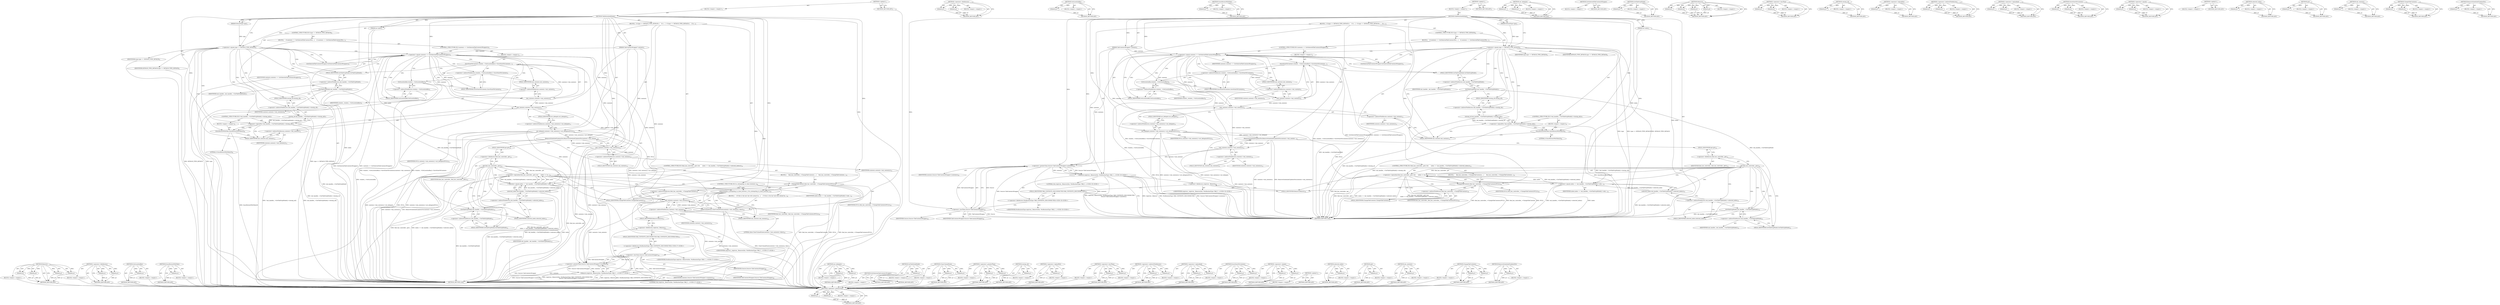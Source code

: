 digraph "RemoveScheduledUpdatesFor" {
vulnerable_195 [label=<(METHOD,&lt;operator&gt;.greaterThan)>];
vulnerable_196 [label=<(PARAM,p1)>];
vulnerable_197 [label=<(PARAM,p2)>];
vulnerable_198 [label=<(BLOCK,&lt;empty&gt;,&lt;empty&gt;)>];
vulnerable_199 [label=<(METHOD_RETURN,ANY)>];
vulnerable_174 [label=<(METHOD,&lt;operator&gt;.fieldAccess)>];
vulnerable_175 [label=<(PARAM,p1)>];
vulnerable_176 [label=<(PARAM,p2)>];
vulnerable_177 [label=<(BLOCK,&lt;empty&gt;,&lt;empty&gt;)>];
vulnerable_178 [label=<(METHOD_RETURN,ANY)>];
vulnerable_132 [label=<(METHOD,GetLocationBar)>];
vulnerable_133 [label=<(PARAM,p1)>];
vulnerable_134 [label=<(BLOCK,&lt;empty&gt;,&lt;empty&gt;)>];
vulnerable_135 [label=<(METHOD_RETURN,ANY)>];
vulnerable_152 [label=<(METHOD,SyncHistoryWithTabs)>];
vulnerable_153 [label=<(PARAM,p1)>];
vulnerable_154 [label=<(BLOCK,&lt;empty&gt;,&lt;empty&gt;)>];
vulnerable_155 [label=<(METHOD_RETURN,ANY)>];
vulnerable_6 [label=<(METHOD,&lt;global&gt;)<SUB>1</SUB>>];
vulnerable_7 [label=<(BLOCK,&lt;empty&gt;,&lt;empty&gt;)<SUB>1</SUB>>];
vulnerable_8 [label=<(METHOD,TabDetachedAtImpl)<SUB>1</SUB>>];
vulnerable_9 [label=<(PARAM,TabContentsWrapper* contents)<SUB>1</SUB>>];
vulnerable_10 [label=<(PARAM,int index)<SUB>1</SUB>>];
vulnerable_11 [label=<(PARAM,DetachType type)<SUB>2</SUB>>];
vulnerable_12 [label=<(BLOCK,{
  if (type == DETACH_TYPE_DETACH) {
    if (c...,{
  if (type == DETACH_TYPE_DETACH) {
    if (c...)<SUB>2</SUB>>];
vulnerable_13 [label=<(CONTROL_STRUCTURE,IF,if (type == DETACH_TYPE_DETACH))<SUB>3</SUB>>];
vulnerable_14 [label=<(&lt;operator&gt;.equals,type == DETACH_TYPE_DETACH)<SUB>3</SUB>>];
vulnerable_15 [label=<(IDENTIFIER,type,type == DETACH_TYPE_DETACH)<SUB>3</SUB>>];
vulnerable_16 [label=<(IDENTIFIER,DETACH_TYPE_DETACH,type == DETACH_TYPE_DETACH)<SUB>3</SUB>>];
vulnerable_17 [label=<(BLOCK,{
    if (contents == GetSelectedTabContentsWra...,{
    if (contents == GetSelectedTabContentsWra...)<SUB>3</SUB>>];
vulnerable_18 [label=<(CONTROL_STRUCTURE,IF,if (contents == GetSelectedTabContentsWrapper()))<SUB>4</SUB>>];
vulnerable_19 [label=<(&lt;operator&gt;.equals,contents == GetSelectedTabContentsWrapper())<SUB>4</SUB>>];
vulnerable_20 [label=<(IDENTIFIER,contents,contents == GetSelectedTabContentsWrapper())<SUB>4</SUB>>];
vulnerable_21 [label=<(GetSelectedTabContentsWrapper,GetSelectedTabContentsWrapper())<SUB>4</SUB>>];
vulnerable_22 [label=<(BLOCK,&lt;empty&gt;,&lt;empty&gt;)<SUB>5</SUB>>];
vulnerable_23 [label=<(SaveStateToContents,window_-&gt;GetLocationBar()-&gt;SaveStateToContents(...)<SUB>5</SUB>>];
vulnerable_24 [label=<(&lt;operator&gt;.indirectFieldAccess,window_-&gt;GetLocationBar()-&gt;SaveStateToContents)<SUB>5</SUB>>];
vulnerable_25 [label=<(GetLocationBar,window_-&gt;GetLocationBar())<SUB>5</SUB>>];
vulnerable_26 [label=<(&lt;operator&gt;.indirectFieldAccess,window_-&gt;GetLocationBar)<SUB>5</SUB>>];
vulnerable_27 [label=<(IDENTIFIER,window_,window_-&gt;GetLocationBar())<SUB>5</SUB>>];
vulnerable_28 [label=<(FIELD_IDENTIFIER,GetLocationBar,GetLocationBar)<SUB>5</SUB>>];
vulnerable_29 [label=<(FIELD_IDENTIFIER,SaveStateToContents,SaveStateToContents)<SUB>5</SUB>>];
vulnerable_30 [label=<(tab_contents,contents-&gt;tab_contents())<SUB>5</SUB>>];
vulnerable_31 [label=<(&lt;operator&gt;.indirectFieldAccess,contents-&gt;tab_contents)<SUB>5</SUB>>];
vulnerable_32 [label=<(IDENTIFIER,contents,contents-&gt;tab_contents())<SUB>5</SUB>>];
vulnerable_33 [label=<(FIELD_IDENTIFIER,tab_contents,tab_contents)<SUB>5</SUB>>];
vulnerable_34 [label=<(CONTROL_STRUCTURE,IF,if (!tab_handler_-&gt;GetTabStripModel()-&gt;closing_all()))<SUB>7</SUB>>];
vulnerable_35 [label=<(&lt;operator&gt;.logicalNot,!tab_handler_-&gt;GetTabStripModel()-&gt;closing_all())<SUB>7</SUB>>];
vulnerable_36 [label=<(closing_all,tab_handler_-&gt;GetTabStripModel()-&gt;closing_all())<SUB>7</SUB>>];
vulnerable_37 [label=<(&lt;operator&gt;.indirectFieldAccess,tab_handler_-&gt;GetTabStripModel()-&gt;closing_all)<SUB>7</SUB>>];
vulnerable_38 [label=<(GetTabStripModel,tab_handler_-&gt;GetTabStripModel())<SUB>7</SUB>>];
vulnerable_39 [label=<(&lt;operator&gt;.indirectFieldAccess,tab_handler_-&gt;GetTabStripModel)<SUB>7</SUB>>];
vulnerable_40 [label=<(IDENTIFIER,tab_handler_,tab_handler_-&gt;GetTabStripModel())<SUB>7</SUB>>];
vulnerable_41 [label=<(FIELD_IDENTIFIER,GetTabStripModel,GetTabStripModel)<SUB>7</SUB>>];
vulnerable_42 [label=<(FIELD_IDENTIFIER,closing_all,closing_all)<SUB>7</SUB>>];
vulnerable_43 [label=<(BLOCK,&lt;empty&gt;,&lt;empty&gt;)<SUB>8</SUB>>];
vulnerable_44 [label=<(SyncHistoryWithTabs,SyncHistoryWithTabs(0))<SUB>8</SUB>>];
vulnerable_45 [label=<(LITERAL,0,SyncHistoryWithTabs(0))<SUB>8</SUB>>];
vulnerable_46 [label=<(set_delegate,contents-&gt;tab_contents()-&gt;set_delegate(NULL))<SUB>11</SUB>>];
vulnerable_47 [label=<(&lt;operator&gt;.indirectFieldAccess,contents-&gt;tab_contents()-&gt;set_delegate)<SUB>11</SUB>>];
vulnerable_48 [label=<(tab_contents,contents-&gt;tab_contents())<SUB>11</SUB>>];
vulnerable_49 [label=<(&lt;operator&gt;.indirectFieldAccess,contents-&gt;tab_contents)<SUB>11</SUB>>];
vulnerable_50 [label=<(IDENTIFIER,contents,contents-&gt;tab_contents())<SUB>11</SUB>>];
vulnerable_51 [label=<(FIELD_IDENTIFIER,tab_contents,tab_contents)<SUB>11</SUB>>];
vulnerable_52 [label=<(FIELD_IDENTIFIER,set_delegate,set_delegate)<SUB>11</SUB>>];
vulnerable_53 [label=<(IDENTIFIER,NULL,contents-&gt;tab_contents()-&gt;set_delegate(NULL))<SUB>11</SUB>>];
vulnerable_54 [label=<(RemoveScheduledUpdatesFor,RemoveScheduledUpdatesFor(contents-&gt;tab_content...)<SUB>12</SUB>>];
vulnerable_55 [label=<(tab_contents,contents-&gt;tab_contents())<SUB>12</SUB>>];
vulnerable_56 [label=<(&lt;operator&gt;.indirectFieldAccess,contents-&gt;tab_contents)<SUB>12</SUB>>];
vulnerable_57 [label=<(IDENTIFIER,contents,contents-&gt;tab_contents())<SUB>12</SUB>>];
vulnerable_58 [label=<(FIELD_IDENTIFIER,tab_contents,tab_contents)<SUB>12</SUB>>];
vulnerable_59 [label=<(CONTROL_STRUCTURE,IF,if (find_bar_controller_.get() &amp;&amp;
      index == tab_handler_-&gt;GetTabStripModel()-&gt;selected_index()))<SUB>14</SUB>>];
vulnerable_60 [label=<(&lt;operator&gt;.logicalAnd,find_bar_controller_.get() &amp;&amp;
      index == ta...)<SUB>14</SUB>>];
vulnerable_61 [label=<(get,find_bar_controller_.get())<SUB>14</SUB>>];
vulnerable_62 [label=<(&lt;operator&gt;.fieldAccess,find_bar_controller_.get)<SUB>14</SUB>>];
vulnerable_63 [label=<(IDENTIFIER,find_bar_controller_,find_bar_controller_.get())<SUB>14</SUB>>];
vulnerable_64 [label=<(FIELD_IDENTIFIER,get,get)<SUB>14</SUB>>];
vulnerable_65 [label=<(&lt;operator&gt;.equals,index == tab_handler_-&gt;GetTabStripModel()-&gt;sele...)<SUB>15</SUB>>];
vulnerable_66 [label=<(IDENTIFIER,index,index == tab_handler_-&gt;GetTabStripModel()-&gt;sele...)<SUB>15</SUB>>];
vulnerable_67 [label=<(selected_index,tab_handler_-&gt;GetTabStripModel()-&gt;selected_index())<SUB>15</SUB>>];
vulnerable_68 [label=<(&lt;operator&gt;.indirectFieldAccess,tab_handler_-&gt;GetTabStripModel()-&gt;selected_index)<SUB>15</SUB>>];
vulnerable_69 [label=<(GetTabStripModel,tab_handler_-&gt;GetTabStripModel())<SUB>15</SUB>>];
vulnerable_70 [label=<(&lt;operator&gt;.indirectFieldAccess,tab_handler_-&gt;GetTabStripModel)<SUB>15</SUB>>];
vulnerable_71 [label=<(IDENTIFIER,tab_handler_,tab_handler_-&gt;GetTabStripModel())<SUB>15</SUB>>];
vulnerable_72 [label=<(FIELD_IDENTIFIER,GetTabStripModel,GetTabStripModel)<SUB>15</SUB>>];
vulnerable_73 [label=<(FIELD_IDENTIFIER,selected_index,selected_index)<SUB>15</SUB>>];
vulnerable_74 [label=<(BLOCK,{
     find_bar_controller_-&gt;ChangeTabContents(...,{
     find_bar_controller_-&gt;ChangeTabContents(...)<SUB>15</SUB>>];
vulnerable_75 [label=<(ChangeTabContents,find_bar_controller_-&gt;ChangeTabContents(NULL))<SUB>16</SUB>>];
vulnerable_76 [label=<(&lt;operator&gt;.indirectFieldAccess,find_bar_controller_-&gt;ChangeTabContents)<SUB>16</SUB>>];
vulnerable_77 [label=<(IDENTIFIER,find_bar_controller_,find_bar_controller_-&gt;ChangeTabContents(NULL))<SUB>16</SUB>>];
vulnerable_78 [label=<(FIELD_IDENTIFIER,ChangeTabContents,ChangeTabContents)<SUB>16</SUB>>];
vulnerable_79 [label=<(IDENTIFIER,NULL,find_bar_controller_-&gt;ChangeTabContents(NULL))<SUB>16</SUB>>];
vulnerable_80 [label="<(Remove,registrar_.Remove(this, NotificationType::TAB_C...)<SUB>19</SUB>>"];
vulnerable_81 [label=<(&lt;operator&gt;.fieldAccess,registrar_.Remove)<SUB>19</SUB>>];
vulnerable_82 [label="<(IDENTIFIER,registrar_,registrar_.Remove(this, NotificationType::TAB_C...)<SUB>19</SUB>>"];
vulnerable_83 [label=<(FIELD_IDENTIFIER,Remove,Remove)<SUB>19</SUB>>];
vulnerable_84 [label="<(LITERAL,this,registrar_.Remove(this, NotificationType::TAB_C...)<SUB>19</SUB>>"];
vulnerable_85 [label="<(&lt;operator&gt;.fieldAccess,NotificationType::TAB_CONTENTS_DISCONNECTED)<SUB>19</SUB>>"];
vulnerable_86 [label="<(IDENTIFIER,NotificationType,registrar_.Remove(this, NotificationType::TAB_C...)<SUB>19</SUB>>"];
vulnerable_87 [label=<(FIELD_IDENTIFIER,TAB_CONTENTS_DISCONNECTED,TAB_CONTENTS_DISCONNECTED)<SUB>19</SUB>>];
vulnerable_88 [label=<(&lt;operator&gt;.greaterThan,Source&lt;TabContentsWrapper&gt;(contents))<SUB>20</SUB>>];
vulnerable_89 [label=<(&lt;operator&gt;.lessThan,Source&lt;TabContentsWrapper)<SUB>20</SUB>>];
vulnerable_90 [label=<(IDENTIFIER,Source,Source&lt;TabContentsWrapper)<SUB>20</SUB>>];
vulnerable_91 [label=<(IDENTIFIER,TabContentsWrapper,Source&lt;TabContentsWrapper)<SUB>20</SUB>>];
vulnerable_92 [label=<(IDENTIFIER,contents,Source&lt;TabContentsWrapper&gt;(contents))<SUB>20</SUB>>];
vulnerable_93 [label=<(METHOD_RETURN,void)<SUB>1</SUB>>];
vulnerable_95 [label=<(METHOD_RETURN,ANY)<SUB>1</SUB>>];
vulnerable_156 [label=<(METHOD,set_delegate)>];
vulnerable_157 [label=<(PARAM,p1)>];
vulnerable_158 [label=<(PARAM,p2)>];
vulnerable_159 [label=<(BLOCK,&lt;empty&gt;,&lt;empty&gt;)>];
vulnerable_160 [label=<(METHOD_RETURN,ANY)>];
vulnerable_119 [label=<(METHOD,GetSelectedTabContentsWrapper)>];
vulnerable_120 [label=<(BLOCK,&lt;empty&gt;,&lt;empty&gt;)>];
vulnerable_121 [label=<(METHOD_RETURN,ANY)>];
vulnerable_148 [label=<(METHOD,GetTabStripModel)>];
vulnerable_149 [label=<(PARAM,p1)>];
vulnerable_150 [label=<(BLOCK,&lt;empty&gt;,&lt;empty&gt;)>];
vulnerable_151 [label=<(METHOD_RETURN,ANY)>];
vulnerable_188 [label=<(METHOD,Remove)>];
vulnerable_189 [label=<(PARAM,p1)>];
vulnerable_190 [label=<(PARAM,p2)>];
vulnerable_191 [label=<(PARAM,p3)>];
vulnerable_192 [label=<(PARAM,p4)>];
vulnerable_193 [label=<(BLOCK,&lt;empty&gt;,&lt;empty&gt;)>];
vulnerable_194 [label=<(METHOD_RETURN,ANY)>];
vulnerable_200 [label=<(METHOD,&lt;operator&gt;.lessThan)>];
vulnerable_201 [label=<(PARAM,p1)>];
vulnerable_202 [label=<(PARAM,p2)>];
vulnerable_203 [label=<(BLOCK,&lt;empty&gt;,&lt;empty&gt;)>];
vulnerable_204 [label=<(METHOD_RETURN,ANY)>];
vulnerable_144 [label=<(METHOD,closing_all)>];
vulnerable_145 [label=<(PARAM,p1)>];
vulnerable_146 [label=<(BLOCK,&lt;empty&gt;,&lt;empty&gt;)>];
vulnerable_147 [label=<(METHOD_RETURN,ANY)>];
vulnerable_140 [label=<(METHOD,&lt;operator&gt;.logicalNot)>];
vulnerable_141 [label=<(PARAM,p1)>];
vulnerable_142 [label=<(BLOCK,&lt;empty&gt;,&lt;empty&gt;)>];
vulnerable_143 [label=<(METHOD_RETURN,ANY)>];
vulnerable_127 [label=<(METHOD,&lt;operator&gt;.indirectFieldAccess)>];
vulnerable_128 [label=<(PARAM,p1)>];
vulnerable_129 [label=<(PARAM,p2)>];
vulnerable_130 [label=<(BLOCK,&lt;empty&gt;,&lt;empty&gt;)>];
vulnerable_131 [label=<(METHOD_RETURN,ANY)>];
vulnerable_165 [label=<(METHOD,&lt;operator&gt;.logicalAnd)>];
vulnerable_166 [label=<(PARAM,p1)>];
vulnerable_167 [label=<(PARAM,p2)>];
vulnerable_168 [label=<(BLOCK,&lt;empty&gt;,&lt;empty&gt;)>];
vulnerable_169 [label=<(METHOD_RETURN,ANY)>];
vulnerable_122 [label=<(METHOD,SaveStateToContents)>];
vulnerable_123 [label=<(PARAM,p1)>];
vulnerable_124 [label=<(PARAM,p2)>];
vulnerable_125 [label=<(BLOCK,&lt;empty&gt;,&lt;empty&gt;)>];
vulnerable_126 [label=<(METHOD_RETURN,ANY)>];
vulnerable_114 [label=<(METHOD,&lt;operator&gt;.equals)>];
vulnerable_115 [label=<(PARAM,p1)>];
vulnerable_116 [label=<(PARAM,p2)>];
vulnerable_117 [label=<(BLOCK,&lt;empty&gt;,&lt;empty&gt;)>];
vulnerable_118 [label=<(METHOD_RETURN,ANY)>];
vulnerable_108 [label=<(METHOD,&lt;global&gt;)<SUB>1</SUB>>];
vulnerable_109 [label=<(BLOCK,&lt;empty&gt;,&lt;empty&gt;)>];
vulnerable_110 [label=<(METHOD_RETURN,ANY)>];
vulnerable_179 [label=<(METHOD,selected_index)>];
vulnerable_180 [label=<(PARAM,p1)>];
vulnerable_181 [label=<(BLOCK,&lt;empty&gt;,&lt;empty&gt;)>];
vulnerable_182 [label=<(METHOD_RETURN,ANY)>];
vulnerable_170 [label=<(METHOD,get)>];
vulnerable_171 [label=<(PARAM,p1)>];
vulnerable_172 [label=<(BLOCK,&lt;empty&gt;,&lt;empty&gt;)>];
vulnerable_173 [label=<(METHOD_RETURN,ANY)>];
vulnerable_136 [label=<(METHOD,tab_contents)>];
vulnerable_137 [label=<(PARAM,p1)>];
vulnerable_138 [label=<(BLOCK,&lt;empty&gt;,&lt;empty&gt;)>];
vulnerable_139 [label=<(METHOD_RETURN,ANY)>];
vulnerable_183 [label=<(METHOD,ChangeTabContents)>];
vulnerable_184 [label=<(PARAM,p1)>];
vulnerable_185 [label=<(PARAM,p2)>];
vulnerable_186 [label=<(BLOCK,&lt;empty&gt;,&lt;empty&gt;)>];
vulnerable_187 [label=<(METHOD_RETURN,ANY)>];
vulnerable_161 [label=<(METHOD,RemoveScheduledUpdatesFor)>];
vulnerable_162 [label=<(PARAM,p1)>];
vulnerable_163 [label=<(BLOCK,&lt;empty&gt;,&lt;empty&gt;)>];
vulnerable_164 [label=<(METHOD_RETURN,ANY)>];
fixed_204 [label=<(METHOD,Remove)>];
fixed_205 [label=<(PARAM,p1)>];
fixed_206 [label=<(PARAM,p2)>];
fixed_207 [label=<(PARAM,p3)>];
fixed_208 [label=<(PARAM,p4)>];
fixed_209 [label=<(BLOCK,&lt;empty&gt;,&lt;empty&gt;)>];
fixed_210 [label=<(METHOD_RETURN,ANY)>];
fixed_185 [label=<(METHOD,&lt;operator&gt;.fieldAccess)>];
fixed_186 [label=<(PARAM,p1)>];
fixed_187 [label=<(PARAM,p2)>];
fixed_188 [label=<(BLOCK,&lt;empty&gt;,&lt;empty&gt;)>];
fixed_189 [label=<(METHOD_RETURN,ANY)>];
fixed_143 [label=<(METHOD,GetLocationBar)>];
fixed_144 [label=<(PARAM,p1)>];
fixed_145 [label=<(BLOCK,&lt;empty&gt;,&lt;empty&gt;)>];
fixed_146 [label=<(METHOD_RETURN,ANY)>];
fixed_163 [label=<(METHOD,SyncHistoryWithTabs)>];
fixed_164 [label=<(PARAM,p1)>];
fixed_165 [label=<(BLOCK,&lt;empty&gt;,&lt;empty&gt;)>];
fixed_166 [label=<(METHOD_RETURN,ANY)>];
fixed_6 [label=<(METHOD,&lt;global&gt;)<SUB>1</SUB>>];
fixed_7 [label=<(BLOCK,&lt;empty&gt;,&lt;empty&gt;)<SUB>1</SUB>>];
fixed_8 [label=<(METHOD,TabDetachedAtImpl)<SUB>1</SUB>>];
fixed_9 [label=<(PARAM,TabContentsWrapper* contents)<SUB>1</SUB>>];
fixed_10 [label=<(PARAM,int index)<SUB>1</SUB>>];
fixed_11 [label=<(PARAM,DetachType type)<SUB>2</SUB>>];
fixed_12 [label=<(BLOCK,{
  if (type == DETACH_TYPE_DETACH) {
    if (c...,{
  if (type == DETACH_TYPE_DETACH) {
    if (c...)<SUB>2</SUB>>];
fixed_13 [label=<(CONTROL_STRUCTURE,IF,if (type == DETACH_TYPE_DETACH))<SUB>3</SUB>>];
fixed_14 [label=<(&lt;operator&gt;.equals,type == DETACH_TYPE_DETACH)<SUB>3</SUB>>];
fixed_15 [label=<(IDENTIFIER,type,type == DETACH_TYPE_DETACH)<SUB>3</SUB>>];
fixed_16 [label=<(IDENTIFIER,DETACH_TYPE_DETACH,type == DETACH_TYPE_DETACH)<SUB>3</SUB>>];
fixed_17 [label=<(BLOCK,{
    if (contents == GetSelectedTabContentsWra...,{
    if (contents == GetSelectedTabContentsWra...)<SUB>3</SUB>>];
fixed_18 [label=<(CONTROL_STRUCTURE,IF,if (contents == GetSelectedTabContentsWrapper()))<SUB>4</SUB>>];
fixed_19 [label=<(&lt;operator&gt;.equals,contents == GetSelectedTabContentsWrapper())<SUB>4</SUB>>];
fixed_20 [label=<(IDENTIFIER,contents,contents == GetSelectedTabContentsWrapper())<SUB>4</SUB>>];
fixed_21 [label=<(GetSelectedTabContentsWrapper,GetSelectedTabContentsWrapper())<SUB>4</SUB>>];
fixed_22 [label=<(BLOCK,&lt;empty&gt;,&lt;empty&gt;)<SUB>5</SUB>>];
fixed_23 [label=<(SaveStateToContents,window_-&gt;GetLocationBar()-&gt;SaveStateToContents(...)<SUB>5</SUB>>];
fixed_24 [label=<(&lt;operator&gt;.indirectFieldAccess,window_-&gt;GetLocationBar()-&gt;SaveStateToContents)<SUB>5</SUB>>];
fixed_25 [label=<(GetLocationBar,window_-&gt;GetLocationBar())<SUB>5</SUB>>];
fixed_26 [label=<(&lt;operator&gt;.indirectFieldAccess,window_-&gt;GetLocationBar)<SUB>5</SUB>>];
fixed_27 [label=<(IDENTIFIER,window_,window_-&gt;GetLocationBar())<SUB>5</SUB>>];
fixed_28 [label=<(FIELD_IDENTIFIER,GetLocationBar,GetLocationBar)<SUB>5</SUB>>];
fixed_29 [label=<(FIELD_IDENTIFIER,SaveStateToContents,SaveStateToContents)<SUB>5</SUB>>];
fixed_30 [label=<(tab_contents,contents-&gt;tab_contents())<SUB>5</SUB>>];
fixed_31 [label=<(&lt;operator&gt;.indirectFieldAccess,contents-&gt;tab_contents)<SUB>5</SUB>>];
fixed_32 [label=<(IDENTIFIER,contents,contents-&gt;tab_contents())<SUB>5</SUB>>];
fixed_33 [label=<(FIELD_IDENTIFIER,tab_contents,tab_contents)<SUB>5</SUB>>];
fixed_34 [label=<(CONTROL_STRUCTURE,IF,if (!tab_handler_-&gt;GetTabStripModel()-&gt;closing_all()))<SUB>7</SUB>>];
fixed_35 [label=<(&lt;operator&gt;.logicalNot,!tab_handler_-&gt;GetTabStripModel()-&gt;closing_all())<SUB>7</SUB>>];
fixed_36 [label=<(closing_all,tab_handler_-&gt;GetTabStripModel()-&gt;closing_all())<SUB>7</SUB>>];
fixed_37 [label=<(&lt;operator&gt;.indirectFieldAccess,tab_handler_-&gt;GetTabStripModel()-&gt;closing_all)<SUB>7</SUB>>];
fixed_38 [label=<(GetTabStripModel,tab_handler_-&gt;GetTabStripModel())<SUB>7</SUB>>];
fixed_39 [label=<(&lt;operator&gt;.indirectFieldAccess,tab_handler_-&gt;GetTabStripModel)<SUB>7</SUB>>];
fixed_40 [label=<(IDENTIFIER,tab_handler_,tab_handler_-&gt;GetTabStripModel())<SUB>7</SUB>>];
fixed_41 [label=<(FIELD_IDENTIFIER,GetTabStripModel,GetTabStripModel)<SUB>7</SUB>>];
fixed_42 [label=<(FIELD_IDENTIFIER,closing_all,closing_all)<SUB>7</SUB>>];
fixed_43 [label=<(BLOCK,&lt;empty&gt;,&lt;empty&gt;)<SUB>8</SUB>>];
fixed_44 [label=<(SyncHistoryWithTabs,SyncHistoryWithTabs(0))<SUB>8</SUB>>];
fixed_45 [label=<(LITERAL,0,SyncHistoryWithTabs(0))<SUB>8</SUB>>];
fixed_46 [label=<(set_delegate,contents-&gt;tab_contents()-&gt;set_delegate(NULL))<SUB>11</SUB>>];
fixed_47 [label=<(&lt;operator&gt;.indirectFieldAccess,contents-&gt;tab_contents()-&gt;set_delegate)<SUB>11</SUB>>];
fixed_48 [label=<(tab_contents,contents-&gt;tab_contents())<SUB>11</SUB>>];
fixed_49 [label=<(&lt;operator&gt;.indirectFieldAccess,contents-&gt;tab_contents)<SUB>11</SUB>>];
fixed_50 [label=<(IDENTIFIER,contents,contents-&gt;tab_contents())<SUB>11</SUB>>];
fixed_51 [label=<(FIELD_IDENTIFIER,tab_contents,tab_contents)<SUB>11</SUB>>];
fixed_52 [label=<(FIELD_IDENTIFIER,set_delegate,set_delegate)<SUB>11</SUB>>];
fixed_53 [label=<(IDENTIFIER,NULL,contents-&gt;tab_contents()-&gt;set_delegate(NULL))<SUB>11</SUB>>];
fixed_54 [label=<(RemoveScheduledUpdatesFor,RemoveScheduledUpdatesFor(contents-&gt;tab_content...)<SUB>12</SUB>>];
fixed_55 [label=<(tab_contents,contents-&gt;tab_contents())<SUB>12</SUB>>];
fixed_56 [label=<(&lt;operator&gt;.indirectFieldAccess,contents-&gt;tab_contents)<SUB>12</SUB>>];
fixed_57 [label=<(IDENTIFIER,contents,contents-&gt;tab_contents())<SUB>12</SUB>>];
fixed_58 [label=<(FIELD_IDENTIFIER,tab_contents,tab_contents)<SUB>12</SUB>>];
fixed_59 [label=<(CONTROL_STRUCTURE,IF,if (find_bar_controller_.get() &amp;&amp;
      index == tab_handler_-&gt;GetTabStripModel()-&gt;selected_index()))<SUB>14</SUB>>];
fixed_60 [label=<(&lt;operator&gt;.logicalAnd,find_bar_controller_.get() &amp;&amp;
      index == ta...)<SUB>14</SUB>>];
fixed_61 [label=<(get,find_bar_controller_.get())<SUB>14</SUB>>];
fixed_62 [label=<(&lt;operator&gt;.fieldAccess,find_bar_controller_.get)<SUB>14</SUB>>];
fixed_63 [label=<(IDENTIFIER,find_bar_controller_,find_bar_controller_.get())<SUB>14</SUB>>];
fixed_64 [label=<(FIELD_IDENTIFIER,get,get)<SUB>14</SUB>>];
fixed_65 [label=<(&lt;operator&gt;.equals,index == tab_handler_-&gt;GetTabStripModel()-&gt;sele...)<SUB>15</SUB>>];
fixed_66 [label=<(IDENTIFIER,index,index == tab_handler_-&gt;GetTabStripModel()-&gt;sele...)<SUB>15</SUB>>];
fixed_67 [label=<(selected_index,tab_handler_-&gt;GetTabStripModel()-&gt;selected_index())<SUB>15</SUB>>];
fixed_68 [label=<(&lt;operator&gt;.indirectFieldAccess,tab_handler_-&gt;GetTabStripModel()-&gt;selected_index)<SUB>15</SUB>>];
fixed_69 [label=<(GetTabStripModel,tab_handler_-&gt;GetTabStripModel())<SUB>15</SUB>>];
fixed_70 [label=<(&lt;operator&gt;.indirectFieldAccess,tab_handler_-&gt;GetTabStripModel)<SUB>15</SUB>>];
fixed_71 [label=<(IDENTIFIER,tab_handler_,tab_handler_-&gt;GetTabStripModel())<SUB>15</SUB>>];
fixed_72 [label=<(FIELD_IDENTIFIER,GetTabStripModel,GetTabStripModel)<SUB>15</SUB>>];
fixed_73 [label=<(FIELD_IDENTIFIER,selected_index,selected_index)<SUB>15</SUB>>];
fixed_74 [label=<(BLOCK,{
     find_bar_controller_-&gt;ChangeTabContents(...,{
     find_bar_controller_-&gt;ChangeTabContents(...)<SUB>15</SUB>>];
fixed_75 [label=<(ChangeTabContents,find_bar_controller_-&gt;ChangeTabContents(NULL))<SUB>16</SUB>>];
fixed_76 [label=<(&lt;operator&gt;.indirectFieldAccess,find_bar_controller_-&gt;ChangeTabContents)<SUB>16</SUB>>];
fixed_77 [label=<(IDENTIFIER,find_bar_controller_,find_bar_controller_-&gt;ChangeTabContents(NULL))<SUB>16</SUB>>];
fixed_78 [label=<(FIELD_IDENTIFIER,ChangeTabContents,ChangeTabContents)<SUB>16</SUB>>];
fixed_79 [label=<(IDENTIFIER,NULL,find_bar_controller_-&gt;ChangeTabContents(NULL))<SUB>16</SUB>>];
fixed_80 [label=<(CONTROL_STRUCTURE,IF,if (is_attempting_to_close_browser_))<SUB>19</SUB>>];
fixed_81 [label=<(IDENTIFIER,is_attempting_to_close_browser_,if (is_attempting_to_close_browser_))<SUB>19</SUB>>];
fixed_82 [label=<(BLOCK,{
    // If this is the last tab with unload ha...,{
    // If this is the last tab with unload ha...)<SUB>19</SUB>>];
fixed_83 [label=<(ClearUnloadState,ClearUnloadState(contents-&gt;tab_contents(), false))<SUB>24</SUB>>];
fixed_84 [label=<(tab_contents,contents-&gt;tab_contents())<SUB>24</SUB>>];
fixed_85 [label=<(&lt;operator&gt;.indirectFieldAccess,contents-&gt;tab_contents)<SUB>24</SUB>>];
fixed_86 [label=<(IDENTIFIER,contents,contents-&gt;tab_contents())<SUB>24</SUB>>];
fixed_87 [label=<(FIELD_IDENTIFIER,tab_contents,tab_contents)<SUB>24</SUB>>];
fixed_88 [label=<(LITERAL,false,ClearUnloadState(contents-&gt;tab_contents(), false))<SUB>24</SUB>>];
fixed_89 [label="<(Remove,registrar_.Remove(this, NotificationType::TAB_C...)<SUB>27</SUB>>"];
fixed_90 [label=<(&lt;operator&gt;.fieldAccess,registrar_.Remove)<SUB>27</SUB>>];
fixed_91 [label="<(IDENTIFIER,registrar_,registrar_.Remove(this, NotificationType::TAB_C...)<SUB>27</SUB>>"];
fixed_92 [label=<(FIELD_IDENTIFIER,Remove,Remove)<SUB>27</SUB>>];
fixed_93 [label="<(LITERAL,this,registrar_.Remove(this, NotificationType::TAB_C...)<SUB>27</SUB>>"];
fixed_94 [label="<(&lt;operator&gt;.fieldAccess,NotificationType::TAB_CONTENTS_DISCONNECTED)<SUB>27</SUB>>"];
fixed_95 [label="<(IDENTIFIER,NotificationType,registrar_.Remove(this, NotificationType::TAB_C...)<SUB>27</SUB>>"];
fixed_96 [label=<(FIELD_IDENTIFIER,TAB_CONTENTS_DISCONNECTED,TAB_CONTENTS_DISCONNECTED)<SUB>27</SUB>>];
fixed_97 [label=<(&lt;operator&gt;.greaterThan,Source&lt;TabContentsWrapper&gt;(contents))<SUB>28</SUB>>];
fixed_98 [label=<(&lt;operator&gt;.lessThan,Source&lt;TabContentsWrapper)<SUB>28</SUB>>];
fixed_99 [label=<(IDENTIFIER,Source,Source&lt;TabContentsWrapper)<SUB>28</SUB>>];
fixed_100 [label=<(IDENTIFIER,TabContentsWrapper,Source&lt;TabContentsWrapper)<SUB>28</SUB>>];
fixed_101 [label=<(IDENTIFIER,contents,Source&lt;TabContentsWrapper&gt;(contents))<SUB>28</SUB>>];
fixed_102 [label=<(METHOD_RETURN,void)<SUB>1</SUB>>];
fixed_104 [label=<(METHOD_RETURN,ANY)<SUB>1</SUB>>];
fixed_167 [label=<(METHOD,set_delegate)>];
fixed_168 [label=<(PARAM,p1)>];
fixed_169 [label=<(PARAM,p2)>];
fixed_170 [label=<(BLOCK,&lt;empty&gt;,&lt;empty&gt;)>];
fixed_171 [label=<(METHOD_RETURN,ANY)>];
fixed_130 [label=<(METHOD,GetSelectedTabContentsWrapper)>];
fixed_131 [label=<(BLOCK,&lt;empty&gt;,&lt;empty&gt;)>];
fixed_132 [label=<(METHOD_RETURN,ANY)>];
fixed_159 [label=<(METHOD,GetTabStripModel)>];
fixed_160 [label=<(PARAM,p1)>];
fixed_161 [label=<(BLOCK,&lt;empty&gt;,&lt;empty&gt;)>];
fixed_162 [label=<(METHOD_RETURN,ANY)>];
fixed_199 [label=<(METHOD,ClearUnloadState)>];
fixed_200 [label=<(PARAM,p1)>];
fixed_201 [label=<(PARAM,p2)>];
fixed_202 [label=<(BLOCK,&lt;empty&gt;,&lt;empty&gt;)>];
fixed_203 [label=<(METHOD_RETURN,ANY)>];
fixed_211 [label=<(METHOD,&lt;operator&gt;.greaterThan)>];
fixed_212 [label=<(PARAM,p1)>];
fixed_213 [label=<(PARAM,p2)>];
fixed_214 [label=<(BLOCK,&lt;empty&gt;,&lt;empty&gt;)>];
fixed_215 [label=<(METHOD_RETURN,ANY)>];
fixed_155 [label=<(METHOD,closing_all)>];
fixed_156 [label=<(PARAM,p1)>];
fixed_157 [label=<(BLOCK,&lt;empty&gt;,&lt;empty&gt;)>];
fixed_158 [label=<(METHOD_RETURN,ANY)>];
fixed_151 [label=<(METHOD,&lt;operator&gt;.logicalNot)>];
fixed_152 [label=<(PARAM,p1)>];
fixed_153 [label=<(BLOCK,&lt;empty&gt;,&lt;empty&gt;)>];
fixed_154 [label=<(METHOD_RETURN,ANY)>];
fixed_216 [label=<(METHOD,&lt;operator&gt;.lessThan)>];
fixed_217 [label=<(PARAM,p1)>];
fixed_218 [label=<(PARAM,p2)>];
fixed_219 [label=<(BLOCK,&lt;empty&gt;,&lt;empty&gt;)>];
fixed_220 [label=<(METHOD_RETURN,ANY)>];
fixed_138 [label=<(METHOD,&lt;operator&gt;.indirectFieldAccess)>];
fixed_139 [label=<(PARAM,p1)>];
fixed_140 [label=<(PARAM,p2)>];
fixed_141 [label=<(BLOCK,&lt;empty&gt;,&lt;empty&gt;)>];
fixed_142 [label=<(METHOD_RETURN,ANY)>];
fixed_176 [label=<(METHOD,&lt;operator&gt;.logicalAnd)>];
fixed_177 [label=<(PARAM,p1)>];
fixed_178 [label=<(PARAM,p2)>];
fixed_179 [label=<(BLOCK,&lt;empty&gt;,&lt;empty&gt;)>];
fixed_180 [label=<(METHOD_RETURN,ANY)>];
fixed_133 [label=<(METHOD,SaveStateToContents)>];
fixed_134 [label=<(PARAM,p1)>];
fixed_135 [label=<(PARAM,p2)>];
fixed_136 [label=<(BLOCK,&lt;empty&gt;,&lt;empty&gt;)>];
fixed_137 [label=<(METHOD_RETURN,ANY)>];
fixed_125 [label=<(METHOD,&lt;operator&gt;.equals)>];
fixed_126 [label=<(PARAM,p1)>];
fixed_127 [label=<(PARAM,p2)>];
fixed_128 [label=<(BLOCK,&lt;empty&gt;,&lt;empty&gt;)>];
fixed_129 [label=<(METHOD_RETURN,ANY)>];
fixed_119 [label=<(METHOD,&lt;global&gt;)<SUB>1</SUB>>];
fixed_120 [label=<(BLOCK,&lt;empty&gt;,&lt;empty&gt;)>];
fixed_121 [label=<(METHOD_RETURN,ANY)>];
fixed_190 [label=<(METHOD,selected_index)>];
fixed_191 [label=<(PARAM,p1)>];
fixed_192 [label=<(BLOCK,&lt;empty&gt;,&lt;empty&gt;)>];
fixed_193 [label=<(METHOD_RETURN,ANY)>];
fixed_181 [label=<(METHOD,get)>];
fixed_182 [label=<(PARAM,p1)>];
fixed_183 [label=<(BLOCK,&lt;empty&gt;,&lt;empty&gt;)>];
fixed_184 [label=<(METHOD_RETURN,ANY)>];
fixed_147 [label=<(METHOD,tab_contents)>];
fixed_148 [label=<(PARAM,p1)>];
fixed_149 [label=<(BLOCK,&lt;empty&gt;,&lt;empty&gt;)>];
fixed_150 [label=<(METHOD_RETURN,ANY)>];
fixed_194 [label=<(METHOD,ChangeTabContents)>];
fixed_195 [label=<(PARAM,p1)>];
fixed_196 [label=<(PARAM,p2)>];
fixed_197 [label=<(BLOCK,&lt;empty&gt;,&lt;empty&gt;)>];
fixed_198 [label=<(METHOD_RETURN,ANY)>];
fixed_172 [label=<(METHOD,RemoveScheduledUpdatesFor)>];
fixed_173 [label=<(PARAM,p1)>];
fixed_174 [label=<(BLOCK,&lt;empty&gt;,&lt;empty&gt;)>];
fixed_175 [label=<(METHOD_RETURN,ANY)>];
vulnerable_195 -> vulnerable_196  [key=0, label="AST: "];
vulnerable_195 -> vulnerable_196  [key=1, label="DDG: "];
vulnerable_195 -> vulnerable_198  [key=0, label="AST: "];
vulnerable_195 -> vulnerable_197  [key=0, label="AST: "];
vulnerable_195 -> vulnerable_197  [key=1, label="DDG: "];
vulnerable_195 -> vulnerable_199  [key=0, label="AST: "];
vulnerable_195 -> vulnerable_199  [key=1, label="CFG: "];
vulnerable_196 -> vulnerable_199  [key=0, label="DDG: p1"];
vulnerable_197 -> vulnerable_199  [key=0, label="DDG: p2"];
vulnerable_174 -> vulnerable_175  [key=0, label="AST: "];
vulnerable_174 -> vulnerable_175  [key=1, label="DDG: "];
vulnerable_174 -> vulnerable_177  [key=0, label="AST: "];
vulnerable_174 -> vulnerable_176  [key=0, label="AST: "];
vulnerable_174 -> vulnerable_176  [key=1, label="DDG: "];
vulnerable_174 -> vulnerable_178  [key=0, label="AST: "];
vulnerable_174 -> vulnerable_178  [key=1, label="CFG: "];
vulnerable_175 -> vulnerable_178  [key=0, label="DDG: p1"];
vulnerable_176 -> vulnerable_178  [key=0, label="DDG: p2"];
vulnerable_132 -> vulnerable_133  [key=0, label="AST: "];
vulnerable_132 -> vulnerable_133  [key=1, label="DDG: "];
vulnerable_132 -> vulnerable_134  [key=0, label="AST: "];
vulnerable_132 -> vulnerable_135  [key=0, label="AST: "];
vulnerable_132 -> vulnerable_135  [key=1, label="CFG: "];
vulnerable_133 -> vulnerable_135  [key=0, label="DDG: p1"];
vulnerable_152 -> vulnerable_153  [key=0, label="AST: "];
vulnerable_152 -> vulnerable_153  [key=1, label="DDG: "];
vulnerable_152 -> vulnerable_154  [key=0, label="AST: "];
vulnerable_152 -> vulnerable_155  [key=0, label="AST: "];
vulnerable_152 -> vulnerable_155  [key=1, label="CFG: "];
vulnerable_153 -> vulnerable_155  [key=0, label="DDG: p1"];
vulnerable_6 -> vulnerable_7  [key=0, label="AST: "];
vulnerable_6 -> vulnerable_95  [key=0, label="AST: "];
vulnerable_6 -> vulnerable_95  [key=1, label="CFG: "];
vulnerable_7 -> vulnerable_8  [key=0, label="AST: "];
vulnerable_8 -> vulnerable_9  [key=0, label="AST: "];
vulnerable_8 -> vulnerable_9  [key=1, label="DDG: "];
vulnerable_8 -> vulnerable_10  [key=0, label="AST: "];
vulnerable_8 -> vulnerable_10  [key=1, label="DDG: "];
vulnerable_8 -> vulnerable_11  [key=0, label="AST: "];
vulnerable_8 -> vulnerable_11  [key=1, label="DDG: "];
vulnerable_8 -> vulnerable_12  [key=0, label="AST: "];
vulnerable_8 -> vulnerable_93  [key=0, label="AST: "];
vulnerable_8 -> vulnerable_14  [key=0, label="CFG: "];
vulnerable_8 -> vulnerable_14  [key=1, label="DDG: "];
vulnerable_8 -> vulnerable_46  [key=0, label="DDG: "];
vulnerable_8 -> vulnerable_80  [key=0, label="DDG: "];
vulnerable_8 -> vulnerable_88  [key=0, label="DDG: "];
vulnerable_8 -> vulnerable_65  [key=0, label="DDG: "];
vulnerable_8 -> vulnerable_75  [key=0, label="DDG: "];
vulnerable_8 -> vulnerable_89  [key=0, label="DDG: "];
vulnerable_8 -> vulnerable_19  [key=0, label="DDG: "];
vulnerable_8 -> vulnerable_44  [key=0, label="DDG: "];
vulnerable_9 -> vulnerable_55  [key=0, label="DDG: contents"];
vulnerable_9 -> vulnerable_88  [key=0, label="DDG: contents"];
vulnerable_9 -> vulnerable_48  [key=0, label="DDG: contents"];
vulnerable_9 -> vulnerable_19  [key=0, label="DDG: contents"];
vulnerable_10 -> vulnerable_93  [key=0, label="DDG: index"];
vulnerable_10 -> vulnerable_65  [key=0, label="DDG: index"];
vulnerable_11 -> vulnerable_14  [key=0, label="DDG: type"];
vulnerable_12 -> vulnerable_13  [key=0, label="AST: "];
vulnerable_12 -> vulnerable_46  [key=0, label="AST: "];
vulnerable_12 -> vulnerable_54  [key=0, label="AST: "];
vulnerable_12 -> vulnerable_59  [key=0, label="AST: "];
vulnerable_12 -> vulnerable_80  [key=0, label="AST: "];
vulnerable_13 -> vulnerable_14  [key=0, label="AST: "];
vulnerable_13 -> vulnerable_17  [key=0, label="AST: "];
vulnerable_14 -> vulnerable_15  [key=0, label="AST: "];
vulnerable_14 -> vulnerable_16  [key=0, label="AST: "];
vulnerable_14 -> vulnerable_21  [key=0, label="CFG: "];
vulnerable_14 -> vulnerable_21  [key=1, label="CDG: "];
vulnerable_14 -> vulnerable_51  [key=0, label="CFG: "];
vulnerable_14 -> vulnerable_93  [key=0, label="DDG: type"];
vulnerable_14 -> vulnerable_93  [key=1, label="DDG: type == DETACH_TYPE_DETACH"];
vulnerable_14 -> vulnerable_93  [key=2, label="DDG: DETACH_TYPE_DETACH"];
vulnerable_14 -> vulnerable_42  [key=0, label="CDG: "];
vulnerable_14 -> vulnerable_19  [key=0, label="CDG: "];
vulnerable_14 -> vulnerable_36  [key=0, label="CDG: "];
vulnerable_14 -> vulnerable_37  [key=0, label="CDG: "];
vulnerable_14 -> vulnerable_38  [key=0, label="CDG: "];
vulnerable_14 -> vulnerable_41  [key=0, label="CDG: "];
vulnerable_14 -> vulnerable_35  [key=0, label="CDG: "];
vulnerable_14 -> vulnerable_39  [key=0, label="CDG: "];
vulnerable_17 -> vulnerable_18  [key=0, label="AST: "];
vulnerable_17 -> vulnerable_34  [key=0, label="AST: "];
vulnerable_18 -> vulnerable_19  [key=0, label="AST: "];
vulnerable_18 -> vulnerable_22  [key=0, label="AST: "];
vulnerable_19 -> vulnerable_20  [key=0, label="AST: "];
vulnerable_19 -> vulnerable_21  [key=0, label="AST: "];
vulnerable_19 -> vulnerable_28  [key=0, label="CFG: "];
vulnerable_19 -> vulnerable_28  [key=1, label="CDG: "];
vulnerable_19 -> vulnerable_41  [key=0, label="CFG: "];
vulnerable_19 -> vulnerable_93  [key=0, label="DDG: GetSelectedTabContentsWrapper()"];
vulnerable_19 -> vulnerable_93  [key=1, label="DDG: contents == GetSelectedTabContentsWrapper()"];
vulnerable_19 -> vulnerable_55  [key=0, label="DDG: contents"];
vulnerable_19 -> vulnerable_88  [key=0, label="DDG: contents"];
vulnerable_19 -> vulnerable_48  [key=0, label="DDG: contents"];
vulnerable_19 -> vulnerable_30  [key=0, label="DDG: contents"];
vulnerable_19 -> vulnerable_30  [key=1, label="CDG: "];
vulnerable_19 -> vulnerable_24  [key=0, label="CDG: "];
vulnerable_19 -> vulnerable_33  [key=0, label="CDG: "];
vulnerable_19 -> vulnerable_26  [key=0, label="CDG: "];
vulnerable_19 -> vulnerable_23  [key=0, label="CDG: "];
vulnerable_19 -> vulnerable_25  [key=0, label="CDG: "];
vulnerable_19 -> vulnerable_29  [key=0, label="CDG: "];
vulnerable_19 -> vulnerable_31  [key=0, label="CDG: "];
vulnerable_21 -> vulnerable_19  [key=0, label="CFG: "];
vulnerable_22 -> vulnerable_23  [key=0, label="AST: "];
vulnerable_23 -> vulnerable_24  [key=0, label="AST: "];
vulnerable_23 -> vulnerable_30  [key=0, label="AST: "];
vulnerable_23 -> vulnerable_41  [key=0, label="CFG: "];
vulnerable_23 -> vulnerable_93  [key=0, label="DDG: window_-&gt;GetLocationBar()-&gt;SaveStateToContents"];
vulnerable_23 -> vulnerable_93  [key=1, label="DDG: window_-&gt;GetLocationBar()-&gt;SaveStateToContents(contents-&gt;tab_contents())"];
vulnerable_24 -> vulnerable_25  [key=0, label="AST: "];
vulnerable_24 -> vulnerable_29  [key=0, label="AST: "];
vulnerable_24 -> vulnerable_33  [key=0, label="CFG: "];
vulnerable_25 -> vulnerable_26  [key=0, label="AST: "];
vulnerable_25 -> vulnerable_29  [key=0, label="CFG: "];
vulnerable_25 -> vulnerable_93  [key=0, label="DDG: window_-&gt;GetLocationBar"];
vulnerable_26 -> vulnerable_27  [key=0, label="AST: "];
vulnerable_26 -> vulnerable_28  [key=0, label="AST: "];
vulnerable_26 -> vulnerable_25  [key=0, label="CFG: "];
vulnerable_28 -> vulnerable_26  [key=0, label="CFG: "];
vulnerable_29 -> vulnerable_24  [key=0, label="CFG: "];
vulnerable_30 -> vulnerable_31  [key=0, label="AST: "];
vulnerable_30 -> vulnerable_23  [key=0, label="CFG: "];
vulnerable_30 -> vulnerable_23  [key=1, label="DDG: contents-&gt;tab_contents"];
vulnerable_30 -> vulnerable_48  [key=0, label="DDG: contents-&gt;tab_contents"];
vulnerable_31 -> vulnerable_32  [key=0, label="AST: "];
vulnerable_31 -> vulnerable_33  [key=0, label="AST: "];
vulnerable_31 -> vulnerable_30  [key=0, label="CFG: "];
vulnerable_33 -> vulnerable_31  [key=0, label="CFG: "];
vulnerable_34 -> vulnerable_35  [key=0, label="AST: "];
vulnerable_34 -> vulnerable_43  [key=0, label="AST: "];
vulnerable_35 -> vulnerable_36  [key=0, label="AST: "];
vulnerable_35 -> vulnerable_44  [key=0, label="CFG: "];
vulnerable_35 -> vulnerable_44  [key=1, label="CDG: "];
vulnerable_35 -> vulnerable_51  [key=0, label="CFG: "];
vulnerable_35 -> vulnerable_93  [key=0, label="DDG: tab_handler_-&gt;GetTabStripModel()-&gt;closing_all()"];
vulnerable_35 -> vulnerable_93  [key=1, label="DDG: !tab_handler_-&gt;GetTabStripModel()-&gt;closing_all()"];
vulnerable_36 -> vulnerable_37  [key=0, label="AST: "];
vulnerable_36 -> vulnerable_35  [key=0, label="CFG: "];
vulnerable_36 -> vulnerable_35  [key=1, label="DDG: tab_handler_-&gt;GetTabStripModel()-&gt;closing_all"];
vulnerable_36 -> vulnerable_93  [key=0, label="DDG: tab_handler_-&gt;GetTabStripModel()-&gt;closing_all"];
vulnerable_37 -> vulnerable_38  [key=0, label="AST: "];
vulnerable_37 -> vulnerable_42  [key=0, label="AST: "];
vulnerable_37 -> vulnerable_36  [key=0, label="CFG: "];
vulnerable_38 -> vulnerable_39  [key=0, label="AST: "];
vulnerable_38 -> vulnerable_42  [key=0, label="CFG: "];
vulnerable_38 -> vulnerable_93  [key=0, label="DDG: tab_handler_-&gt;GetTabStripModel"];
vulnerable_38 -> vulnerable_69  [key=0, label="DDG: tab_handler_-&gt;GetTabStripModel"];
vulnerable_39 -> vulnerable_40  [key=0, label="AST: "];
vulnerable_39 -> vulnerable_41  [key=0, label="AST: "];
vulnerable_39 -> vulnerable_38  [key=0, label="CFG: "];
vulnerable_41 -> vulnerable_39  [key=0, label="CFG: "];
vulnerable_42 -> vulnerable_37  [key=0, label="CFG: "];
vulnerable_43 -> vulnerable_44  [key=0, label="AST: "];
vulnerable_44 -> vulnerable_45  [key=0, label="AST: "];
vulnerable_44 -> vulnerable_51  [key=0, label="CFG: "];
vulnerable_44 -> vulnerable_93  [key=0, label="DDG: SyncHistoryWithTabs(0)"];
vulnerable_46 -> vulnerable_47  [key=0, label="AST: "];
vulnerable_46 -> vulnerable_53  [key=0, label="AST: "];
vulnerable_46 -> vulnerable_58  [key=0, label="CFG: "];
vulnerable_46 -> vulnerable_93  [key=0, label="DDG: contents-&gt;tab_contents()-&gt;set_delegate"];
vulnerable_46 -> vulnerable_93  [key=1, label="DDG: NULL"];
vulnerable_46 -> vulnerable_93  [key=2, label="DDG: contents-&gt;tab_contents()-&gt;set_delegate(NULL)"];
vulnerable_46 -> vulnerable_54  [key=0, label="DDG: contents-&gt;tab_contents()-&gt;set_delegate"];
vulnerable_46 -> vulnerable_75  [key=0, label="DDG: NULL"];
vulnerable_47 -> vulnerable_48  [key=0, label="AST: "];
vulnerable_47 -> vulnerable_52  [key=0, label="AST: "];
vulnerable_47 -> vulnerable_46  [key=0, label="CFG: "];
vulnerable_48 -> vulnerable_49  [key=0, label="AST: "];
vulnerable_48 -> vulnerable_52  [key=0, label="CFG: "];
vulnerable_48 -> vulnerable_55  [key=0, label="DDG: contents-&gt;tab_contents"];
vulnerable_49 -> vulnerable_50  [key=0, label="AST: "];
vulnerable_49 -> vulnerable_51  [key=0, label="AST: "];
vulnerable_49 -> vulnerable_48  [key=0, label="CFG: "];
vulnerable_51 -> vulnerable_49  [key=0, label="CFG: "];
vulnerable_52 -> vulnerable_47  [key=0, label="CFG: "];
vulnerable_54 -> vulnerable_55  [key=0, label="AST: "];
vulnerable_54 -> vulnerable_64  [key=0, label="CFG: "];
vulnerable_54 -> vulnerable_93  [key=0, label="DDG: contents-&gt;tab_contents()"];
vulnerable_54 -> vulnerable_93  [key=1, label="DDG: RemoveScheduledUpdatesFor(contents-&gt;tab_contents())"];
vulnerable_55 -> vulnerable_56  [key=0, label="AST: "];
vulnerable_55 -> vulnerable_54  [key=0, label="CFG: "];
vulnerable_55 -> vulnerable_54  [key=1, label="DDG: contents-&gt;tab_contents"];
vulnerable_55 -> vulnerable_93  [key=0, label="DDG: contents-&gt;tab_contents"];
vulnerable_55 -> vulnerable_88  [key=0, label="DDG: contents-&gt;tab_contents"];
vulnerable_56 -> vulnerable_57  [key=0, label="AST: "];
vulnerable_56 -> vulnerable_58  [key=0, label="AST: "];
vulnerable_56 -> vulnerable_55  [key=0, label="CFG: "];
vulnerable_58 -> vulnerable_56  [key=0, label="CFG: "];
vulnerable_59 -> vulnerable_60  [key=0, label="AST: "];
vulnerable_59 -> vulnerable_74  [key=0, label="AST: "];
vulnerable_60 -> vulnerable_61  [key=0, label="AST: "];
vulnerable_60 -> vulnerable_65  [key=0, label="AST: "];
vulnerable_60 -> vulnerable_78  [key=0, label="CFG: "];
vulnerable_60 -> vulnerable_78  [key=1, label="CDG: "];
vulnerable_60 -> vulnerable_83  [key=0, label="CFG: "];
vulnerable_60 -> vulnerable_93  [key=0, label="DDG: find_bar_controller_.get()"];
vulnerable_60 -> vulnerable_93  [key=1, label="DDG: index == tab_handler_-&gt;GetTabStripModel()-&gt;selected_index()"];
vulnerable_60 -> vulnerable_93  [key=2, label="DDG: find_bar_controller_.get() &amp;&amp;
      index == tab_handler_-&gt;GetTabStripModel()-&gt;selected_index()"];
vulnerable_60 -> vulnerable_75  [key=0, label="CDG: "];
vulnerable_60 -> vulnerable_76  [key=0, label="CDG: "];
vulnerable_61 -> vulnerable_62  [key=0, label="AST: "];
vulnerable_61 -> vulnerable_60  [key=0, label="CFG: "];
vulnerable_61 -> vulnerable_60  [key=1, label="DDG: find_bar_controller_.get"];
vulnerable_61 -> vulnerable_72  [key=0, label="CFG: "];
vulnerable_61 -> vulnerable_72  [key=1, label="CDG: "];
vulnerable_61 -> vulnerable_93  [key=0, label="DDG: find_bar_controller_.get"];
vulnerable_61 -> vulnerable_68  [key=0, label="CDG: "];
vulnerable_61 -> vulnerable_73  [key=0, label="CDG: "];
vulnerable_61 -> vulnerable_69  [key=0, label="CDG: "];
vulnerable_61 -> vulnerable_67  [key=0, label="CDG: "];
vulnerable_61 -> vulnerable_70  [key=0, label="CDG: "];
vulnerable_61 -> vulnerable_65  [key=0, label="CDG: "];
vulnerable_62 -> vulnerable_63  [key=0, label="AST: "];
vulnerable_62 -> vulnerable_64  [key=0, label="AST: "];
vulnerable_62 -> vulnerable_61  [key=0, label="CFG: "];
vulnerable_64 -> vulnerable_62  [key=0, label="CFG: "];
vulnerable_65 -> vulnerable_66  [key=0, label="AST: "];
vulnerable_65 -> vulnerable_67  [key=0, label="AST: "];
vulnerable_65 -> vulnerable_60  [key=0, label="CFG: "];
vulnerable_65 -> vulnerable_60  [key=1, label="DDG: index"];
vulnerable_65 -> vulnerable_60  [key=2, label="DDG: tab_handler_-&gt;GetTabStripModel()-&gt;selected_index()"];
vulnerable_65 -> vulnerable_93  [key=0, label="DDG: index"];
vulnerable_65 -> vulnerable_93  [key=1, label="DDG: tab_handler_-&gt;GetTabStripModel()-&gt;selected_index()"];
vulnerable_67 -> vulnerable_68  [key=0, label="AST: "];
vulnerable_67 -> vulnerable_65  [key=0, label="CFG: "];
vulnerable_67 -> vulnerable_65  [key=1, label="DDG: tab_handler_-&gt;GetTabStripModel()-&gt;selected_index"];
vulnerable_67 -> vulnerable_93  [key=0, label="DDG: tab_handler_-&gt;GetTabStripModel()-&gt;selected_index"];
vulnerable_68 -> vulnerable_69  [key=0, label="AST: "];
vulnerable_68 -> vulnerable_73  [key=0, label="AST: "];
vulnerable_68 -> vulnerable_67  [key=0, label="CFG: "];
vulnerable_69 -> vulnerable_70  [key=0, label="AST: "];
vulnerable_69 -> vulnerable_73  [key=0, label="CFG: "];
vulnerable_69 -> vulnerable_93  [key=0, label="DDG: tab_handler_-&gt;GetTabStripModel"];
vulnerable_70 -> vulnerable_71  [key=0, label="AST: "];
vulnerable_70 -> vulnerable_72  [key=0, label="AST: "];
vulnerable_70 -> vulnerable_69  [key=0, label="CFG: "];
vulnerable_72 -> vulnerable_70  [key=0, label="CFG: "];
vulnerable_73 -> vulnerable_68  [key=0, label="CFG: "];
vulnerable_74 -> vulnerable_75  [key=0, label="AST: "];
vulnerable_75 -> vulnerable_76  [key=0, label="AST: "];
vulnerable_75 -> vulnerable_79  [key=0, label="AST: "];
vulnerable_75 -> vulnerable_83  [key=0, label="CFG: "];
vulnerable_75 -> vulnerable_93  [key=0, label="DDG: find_bar_controller_-&gt;ChangeTabContents"];
vulnerable_75 -> vulnerable_93  [key=1, label="DDG: NULL"];
vulnerable_75 -> vulnerable_93  [key=2, label="DDG: find_bar_controller_-&gt;ChangeTabContents(NULL)"];
vulnerable_76 -> vulnerable_77  [key=0, label="AST: "];
vulnerable_76 -> vulnerable_78  [key=0, label="AST: "];
vulnerable_76 -> vulnerable_75  [key=0, label="CFG: "];
vulnerable_78 -> vulnerable_76  [key=0, label="CFG: "];
vulnerable_80 -> vulnerable_81  [key=0, label="AST: "];
vulnerable_80 -> vulnerable_84  [key=0, label="AST: "];
vulnerable_80 -> vulnerable_85  [key=0, label="AST: "];
vulnerable_80 -> vulnerable_88  [key=0, label="AST: "];
vulnerable_80 -> vulnerable_93  [key=0, label="CFG: "];
vulnerable_80 -> vulnerable_93  [key=1, label="DDG: registrar_.Remove"];
vulnerable_80 -> vulnerable_93  [key=2, label="DDG: NotificationType::TAB_CONTENTS_DISCONNECTED"];
vulnerable_80 -> vulnerable_93  [key=3, label="DDG: Source&lt;TabContentsWrapper&gt;(contents)"];
vulnerable_80 -> vulnerable_93  [key=4, label="DDG: registrar_.Remove(this, NotificationType::TAB_CONTENTS_DISCONNECTED,
                     Source&lt;TabContentsWrapper&gt;(contents))"];
vulnerable_81 -> vulnerable_82  [key=0, label="AST: "];
vulnerable_81 -> vulnerable_83  [key=0, label="AST: "];
vulnerable_81 -> vulnerable_87  [key=0, label="CFG: "];
vulnerable_83 -> vulnerable_81  [key=0, label="CFG: "];
vulnerable_85 -> vulnerable_86  [key=0, label="AST: "];
vulnerable_85 -> vulnerable_87  [key=0, label="AST: "];
vulnerable_85 -> vulnerable_89  [key=0, label="CFG: "];
vulnerable_87 -> vulnerable_85  [key=0, label="CFG: "];
vulnerable_88 -> vulnerable_89  [key=0, label="AST: "];
vulnerable_88 -> vulnerable_92  [key=0, label="AST: "];
vulnerable_88 -> vulnerable_80  [key=0, label="CFG: "];
vulnerable_88 -> vulnerable_80  [key=1, label="DDG: Source&lt;TabContentsWrapper"];
vulnerable_88 -> vulnerable_80  [key=2, label="DDG: contents"];
vulnerable_88 -> vulnerable_93  [key=0, label="DDG: Source&lt;TabContentsWrapper"];
vulnerable_88 -> vulnerable_93  [key=1, label="DDG: contents"];
vulnerable_89 -> vulnerable_90  [key=0, label="AST: "];
vulnerable_89 -> vulnerable_91  [key=0, label="AST: "];
vulnerable_89 -> vulnerable_88  [key=0, label="CFG: "];
vulnerable_89 -> vulnerable_88  [key=1, label="DDG: Source"];
vulnerable_89 -> vulnerable_88  [key=2, label="DDG: TabContentsWrapper"];
vulnerable_89 -> vulnerable_93  [key=0, label="DDG: Source"];
vulnerable_89 -> vulnerable_93  [key=1, label="DDG: TabContentsWrapper"];
vulnerable_156 -> vulnerable_157  [key=0, label="AST: "];
vulnerable_156 -> vulnerable_157  [key=1, label="DDG: "];
vulnerable_156 -> vulnerable_159  [key=0, label="AST: "];
vulnerable_156 -> vulnerable_158  [key=0, label="AST: "];
vulnerable_156 -> vulnerable_158  [key=1, label="DDG: "];
vulnerable_156 -> vulnerable_160  [key=0, label="AST: "];
vulnerable_156 -> vulnerable_160  [key=1, label="CFG: "];
vulnerable_157 -> vulnerable_160  [key=0, label="DDG: p1"];
vulnerable_158 -> vulnerable_160  [key=0, label="DDG: p2"];
vulnerable_119 -> vulnerable_120  [key=0, label="AST: "];
vulnerable_119 -> vulnerable_121  [key=0, label="AST: "];
vulnerable_119 -> vulnerable_121  [key=1, label="CFG: "];
vulnerable_148 -> vulnerable_149  [key=0, label="AST: "];
vulnerable_148 -> vulnerable_149  [key=1, label="DDG: "];
vulnerable_148 -> vulnerable_150  [key=0, label="AST: "];
vulnerable_148 -> vulnerable_151  [key=0, label="AST: "];
vulnerable_148 -> vulnerable_151  [key=1, label="CFG: "];
vulnerable_149 -> vulnerable_151  [key=0, label="DDG: p1"];
vulnerable_188 -> vulnerable_189  [key=0, label="AST: "];
vulnerable_188 -> vulnerable_189  [key=1, label="DDG: "];
vulnerable_188 -> vulnerable_193  [key=0, label="AST: "];
vulnerable_188 -> vulnerable_190  [key=0, label="AST: "];
vulnerable_188 -> vulnerable_190  [key=1, label="DDG: "];
vulnerable_188 -> vulnerable_194  [key=0, label="AST: "];
vulnerable_188 -> vulnerable_194  [key=1, label="CFG: "];
vulnerable_188 -> vulnerable_191  [key=0, label="AST: "];
vulnerable_188 -> vulnerable_191  [key=1, label="DDG: "];
vulnerable_188 -> vulnerable_192  [key=0, label="AST: "];
vulnerable_188 -> vulnerable_192  [key=1, label="DDG: "];
vulnerable_189 -> vulnerable_194  [key=0, label="DDG: p1"];
vulnerable_190 -> vulnerable_194  [key=0, label="DDG: p2"];
vulnerable_191 -> vulnerable_194  [key=0, label="DDG: p3"];
vulnerable_192 -> vulnerable_194  [key=0, label="DDG: p4"];
vulnerable_200 -> vulnerable_201  [key=0, label="AST: "];
vulnerable_200 -> vulnerable_201  [key=1, label="DDG: "];
vulnerable_200 -> vulnerable_203  [key=0, label="AST: "];
vulnerable_200 -> vulnerable_202  [key=0, label="AST: "];
vulnerable_200 -> vulnerable_202  [key=1, label="DDG: "];
vulnerable_200 -> vulnerable_204  [key=0, label="AST: "];
vulnerable_200 -> vulnerable_204  [key=1, label="CFG: "];
vulnerable_201 -> vulnerable_204  [key=0, label="DDG: p1"];
vulnerable_202 -> vulnerable_204  [key=0, label="DDG: p2"];
vulnerable_144 -> vulnerable_145  [key=0, label="AST: "];
vulnerable_144 -> vulnerable_145  [key=1, label="DDG: "];
vulnerable_144 -> vulnerable_146  [key=0, label="AST: "];
vulnerable_144 -> vulnerable_147  [key=0, label="AST: "];
vulnerable_144 -> vulnerable_147  [key=1, label="CFG: "];
vulnerable_145 -> vulnerable_147  [key=0, label="DDG: p1"];
vulnerable_140 -> vulnerable_141  [key=0, label="AST: "];
vulnerable_140 -> vulnerable_141  [key=1, label="DDG: "];
vulnerable_140 -> vulnerable_142  [key=0, label="AST: "];
vulnerable_140 -> vulnerable_143  [key=0, label="AST: "];
vulnerable_140 -> vulnerable_143  [key=1, label="CFG: "];
vulnerable_141 -> vulnerable_143  [key=0, label="DDG: p1"];
vulnerable_127 -> vulnerable_128  [key=0, label="AST: "];
vulnerable_127 -> vulnerable_128  [key=1, label="DDG: "];
vulnerable_127 -> vulnerable_130  [key=0, label="AST: "];
vulnerable_127 -> vulnerable_129  [key=0, label="AST: "];
vulnerable_127 -> vulnerable_129  [key=1, label="DDG: "];
vulnerable_127 -> vulnerable_131  [key=0, label="AST: "];
vulnerable_127 -> vulnerable_131  [key=1, label="CFG: "];
vulnerable_128 -> vulnerable_131  [key=0, label="DDG: p1"];
vulnerable_129 -> vulnerable_131  [key=0, label="DDG: p2"];
vulnerable_165 -> vulnerable_166  [key=0, label="AST: "];
vulnerable_165 -> vulnerable_166  [key=1, label="DDG: "];
vulnerable_165 -> vulnerable_168  [key=0, label="AST: "];
vulnerable_165 -> vulnerable_167  [key=0, label="AST: "];
vulnerable_165 -> vulnerable_167  [key=1, label="DDG: "];
vulnerable_165 -> vulnerable_169  [key=0, label="AST: "];
vulnerable_165 -> vulnerable_169  [key=1, label="CFG: "];
vulnerable_166 -> vulnerable_169  [key=0, label="DDG: p1"];
vulnerable_167 -> vulnerable_169  [key=0, label="DDG: p2"];
vulnerable_122 -> vulnerable_123  [key=0, label="AST: "];
vulnerable_122 -> vulnerable_123  [key=1, label="DDG: "];
vulnerable_122 -> vulnerable_125  [key=0, label="AST: "];
vulnerable_122 -> vulnerable_124  [key=0, label="AST: "];
vulnerable_122 -> vulnerable_124  [key=1, label="DDG: "];
vulnerable_122 -> vulnerable_126  [key=0, label="AST: "];
vulnerable_122 -> vulnerable_126  [key=1, label="CFG: "];
vulnerable_123 -> vulnerable_126  [key=0, label="DDG: p1"];
vulnerable_124 -> vulnerable_126  [key=0, label="DDG: p2"];
vulnerable_114 -> vulnerable_115  [key=0, label="AST: "];
vulnerable_114 -> vulnerable_115  [key=1, label="DDG: "];
vulnerable_114 -> vulnerable_117  [key=0, label="AST: "];
vulnerable_114 -> vulnerable_116  [key=0, label="AST: "];
vulnerable_114 -> vulnerable_116  [key=1, label="DDG: "];
vulnerable_114 -> vulnerable_118  [key=0, label="AST: "];
vulnerable_114 -> vulnerable_118  [key=1, label="CFG: "];
vulnerable_115 -> vulnerable_118  [key=0, label="DDG: p1"];
vulnerable_116 -> vulnerable_118  [key=0, label="DDG: p2"];
vulnerable_108 -> vulnerable_109  [key=0, label="AST: "];
vulnerable_108 -> vulnerable_110  [key=0, label="AST: "];
vulnerable_108 -> vulnerable_110  [key=1, label="CFG: "];
vulnerable_179 -> vulnerable_180  [key=0, label="AST: "];
vulnerable_179 -> vulnerable_180  [key=1, label="DDG: "];
vulnerable_179 -> vulnerable_181  [key=0, label="AST: "];
vulnerable_179 -> vulnerable_182  [key=0, label="AST: "];
vulnerable_179 -> vulnerable_182  [key=1, label="CFG: "];
vulnerable_180 -> vulnerable_182  [key=0, label="DDG: p1"];
vulnerable_170 -> vulnerable_171  [key=0, label="AST: "];
vulnerable_170 -> vulnerable_171  [key=1, label="DDG: "];
vulnerable_170 -> vulnerable_172  [key=0, label="AST: "];
vulnerable_170 -> vulnerable_173  [key=0, label="AST: "];
vulnerable_170 -> vulnerable_173  [key=1, label="CFG: "];
vulnerable_171 -> vulnerable_173  [key=0, label="DDG: p1"];
vulnerable_136 -> vulnerable_137  [key=0, label="AST: "];
vulnerable_136 -> vulnerable_137  [key=1, label="DDG: "];
vulnerable_136 -> vulnerable_138  [key=0, label="AST: "];
vulnerable_136 -> vulnerable_139  [key=0, label="AST: "];
vulnerable_136 -> vulnerable_139  [key=1, label="CFG: "];
vulnerable_137 -> vulnerable_139  [key=0, label="DDG: p1"];
vulnerable_183 -> vulnerable_184  [key=0, label="AST: "];
vulnerable_183 -> vulnerable_184  [key=1, label="DDG: "];
vulnerable_183 -> vulnerable_186  [key=0, label="AST: "];
vulnerable_183 -> vulnerable_185  [key=0, label="AST: "];
vulnerable_183 -> vulnerable_185  [key=1, label="DDG: "];
vulnerable_183 -> vulnerable_187  [key=0, label="AST: "];
vulnerable_183 -> vulnerable_187  [key=1, label="CFG: "];
vulnerable_184 -> vulnerable_187  [key=0, label="DDG: p1"];
vulnerable_185 -> vulnerable_187  [key=0, label="DDG: p2"];
vulnerable_161 -> vulnerable_162  [key=0, label="AST: "];
vulnerable_161 -> vulnerable_162  [key=1, label="DDG: "];
vulnerable_161 -> vulnerable_163  [key=0, label="AST: "];
vulnerable_161 -> vulnerable_164  [key=0, label="AST: "];
vulnerable_161 -> vulnerable_164  [key=1, label="CFG: "];
vulnerable_162 -> vulnerable_164  [key=0, label="DDG: p1"];
fixed_204 -> fixed_205  [key=0, label="AST: "];
fixed_204 -> fixed_205  [key=1, label="DDG: "];
fixed_204 -> fixed_209  [key=0, label="AST: "];
fixed_204 -> fixed_206  [key=0, label="AST: "];
fixed_204 -> fixed_206  [key=1, label="DDG: "];
fixed_204 -> fixed_210  [key=0, label="AST: "];
fixed_204 -> fixed_210  [key=1, label="CFG: "];
fixed_204 -> fixed_207  [key=0, label="AST: "];
fixed_204 -> fixed_207  [key=1, label="DDG: "];
fixed_204 -> fixed_208  [key=0, label="AST: "];
fixed_204 -> fixed_208  [key=1, label="DDG: "];
fixed_205 -> fixed_210  [key=0, label="DDG: p1"];
fixed_206 -> fixed_210  [key=0, label="DDG: p2"];
fixed_207 -> fixed_210  [key=0, label="DDG: p3"];
fixed_208 -> fixed_210  [key=0, label="DDG: p4"];
fixed_209 -> vulnerable_195  [key=0];
fixed_210 -> vulnerable_195  [key=0];
fixed_185 -> fixed_186  [key=0, label="AST: "];
fixed_185 -> fixed_186  [key=1, label="DDG: "];
fixed_185 -> fixed_188  [key=0, label="AST: "];
fixed_185 -> fixed_187  [key=0, label="AST: "];
fixed_185 -> fixed_187  [key=1, label="DDG: "];
fixed_185 -> fixed_189  [key=0, label="AST: "];
fixed_185 -> fixed_189  [key=1, label="CFG: "];
fixed_186 -> fixed_189  [key=0, label="DDG: p1"];
fixed_187 -> fixed_189  [key=0, label="DDG: p2"];
fixed_188 -> vulnerable_195  [key=0];
fixed_189 -> vulnerable_195  [key=0];
fixed_143 -> fixed_144  [key=0, label="AST: "];
fixed_143 -> fixed_144  [key=1, label="DDG: "];
fixed_143 -> fixed_145  [key=0, label="AST: "];
fixed_143 -> fixed_146  [key=0, label="AST: "];
fixed_143 -> fixed_146  [key=1, label="CFG: "];
fixed_144 -> fixed_146  [key=0, label="DDG: p1"];
fixed_145 -> vulnerable_195  [key=0];
fixed_146 -> vulnerable_195  [key=0];
fixed_163 -> fixed_164  [key=0, label="AST: "];
fixed_163 -> fixed_164  [key=1, label="DDG: "];
fixed_163 -> fixed_165  [key=0, label="AST: "];
fixed_163 -> fixed_166  [key=0, label="AST: "];
fixed_163 -> fixed_166  [key=1, label="CFG: "];
fixed_164 -> fixed_166  [key=0, label="DDG: p1"];
fixed_165 -> vulnerable_195  [key=0];
fixed_166 -> vulnerable_195  [key=0];
fixed_6 -> fixed_7  [key=0, label="AST: "];
fixed_6 -> fixed_104  [key=0, label="AST: "];
fixed_6 -> fixed_104  [key=1, label="CFG: "];
fixed_7 -> fixed_8  [key=0, label="AST: "];
fixed_8 -> fixed_9  [key=0, label="AST: "];
fixed_8 -> fixed_9  [key=1, label="DDG: "];
fixed_8 -> fixed_10  [key=0, label="AST: "];
fixed_8 -> fixed_10  [key=1, label="DDG: "];
fixed_8 -> fixed_11  [key=0, label="AST: "];
fixed_8 -> fixed_11  [key=1, label="DDG: "];
fixed_8 -> fixed_12  [key=0, label="AST: "];
fixed_8 -> fixed_102  [key=0, label="AST: "];
fixed_8 -> fixed_14  [key=0, label="CFG: "];
fixed_8 -> fixed_14  [key=1, label="DDG: "];
fixed_8 -> fixed_46  [key=0, label="DDG: "];
fixed_8 -> fixed_81  [key=0, label="DDG: "];
fixed_8 -> fixed_89  [key=0, label="DDG: "];
fixed_8 -> fixed_97  [key=0, label="DDG: "];
fixed_8 -> fixed_65  [key=0, label="DDG: "];
fixed_8 -> fixed_75  [key=0, label="DDG: "];
fixed_8 -> fixed_83  [key=0, label="DDG: "];
fixed_8 -> fixed_98  [key=0, label="DDG: "];
fixed_8 -> fixed_19  [key=0, label="DDG: "];
fixed_8 -> fixed_44  [key=0, label="DDG: "];
fixed_9 -> fixed_55  [key=0, label="DDG: contents"];
fixed_9 -> fixed_97  [key=0, label="DDG: contents"];
fixed_9 -> fixed_48  [key=0, label="DDG: contents"];
fixed_9 -> fixed_19  [key=0, label="DDG: contents"];
fixed_9 -> fixed_84  [key=0, label="DDG: contents"];
fixed_10 -> fixed_102  [key=0, label="DDG: index"];
fixed_10 -> fixed_65  [key=0, label="DDG: index"];
fixed_11 -> fixed_14  [key=0, label="DDG: type"];
fixed_12 -> fixed_13  [key=0, label="AST: "];
fixed_12 -> fixed_46  [key=0, label="AST: "];
fixed_12 -> fixed_54  [key=0, label="AST: "];
fixed_12 -> fixed_59  [key=0, label="AST: "];
fixed_12 -> fixed_80  [key=0, label="AST: "];
fixed_12 -> fixed_89  [key=0, label="AST: "];
fixed_13 -> fixed_14  [key=0, label="AST: "];
fixed_13 -> fixed_17  [key=0, label="AST: "];
fixed_14 -> fixed_15  [key=0, label="AST: "];
fixed_14 -> fixed_16  [key=0, label="AST: "];
fixed_14 -> fixed_21  [key=0, label="CFG: "];
fixed_14 -> fixed_21  [key=1, label="CDG: "];
fixed_14 -> fixed_51  [key=0, label="CFG: "];
fixed_14 -> fixed_102  [key=0, label="DDG: type"];
fixed_14 -> fixed_102  [key=1, label="DDG: type == DETACH_TYPE_DETACH"];
fixed_14 -> fixed_102  [key=2, label="DDG: DETACH_TYPE_DETACH"];
fixed_14 -> fixed_42  [key=0, label="CDG: "];
fixed_14 -> fixed_19  [key=0, label="CDG: "];
fixed_14 -> fixed_36  [key=0, label="CDG: "];
fixed_14 -> fixed_37  [key=0, label="CDG: "];
fixed_14 -> fixed_38  [key=0, label="CDG: "];
fixed_14 -> fixed_41  [key=0, label="CDG: "];
fixed_14 -> fixed_35  [key=0, label="CDG: "];
fixed_14 -> fixed_39  [key=0, label="CDG: "];
fixed_15 -> vulnerable_195  [key=0];
fixed_16 -> vulnerable_195  [key=0];
fixed_17 -> fixed_18  [key=0, label="AST: "];
fixed_17 -> fixed_34  [key=0, label="AST: "];
fixed_18 -> fixed_19  [key=0, label="AST: "];
fixed_18 -> fixed_22  [key=0, label="AST: "];
fixed_19 -> fixed_20  [key=0, label="AST: "];
fixed_19 -> fixed_21  [key=0, label="AST: "];
fixed_19 -> fixed_28  [key=0, label="CFG: "];
fixed_19 -> fixed_28  [key=1, label="CDG: "];
fixed_19 -> fixed_41  [key=0, label="CFG: "];
fixed_19 -> fixed_102  [key=0, label="DDG: GetSelectedTabContentsWrapper()"];
fixed_19 -> fixed_102  [key=1, label="DDG: contents == GetSelectedTabContentsWrapper()"];
fixed_19 -> fixed_55  [key=0, label="DDG: contents"];
fixed_19 -> fixed_97  [key=0, label="DDG: contents"];
fixed_19 -> fixed_48  [key=0, label="DDG: contents"];
fixed_19 -> fixed_84  [key=0, label="DDG: contents"];
fixed_19 -> fixed_30  [key=0, label="DDG: contents"];
fixed_19 -> fixed_30  [key=1, label="CDG: "];
fixed_19 -> fixed_24  [key=0, label="CDG: "];
fixed_19 -> fixed_33  [key=0, label="CDG: "];
fixed_19 -> fixed_26  [key=0, label="CDG: "];
fixed_19 -> fixed_23  [key=0, label="CDG: "];
fixed_19 -> fixed_25  [key=0, label="CDG: "];
fixed_19 -> fixed_29  [key=0, label="CDG: "];
fixed_19 -> fixed_31  [key=0, label="CDG: "];
fixed_20 -> vulnerable_195  [key=0];
fixed_21 -> fixed_19  [key=0, label="CFG: "];
fixed_22 -> fixed_23  [key=0, label="AST: "];
fixed_23 -> fixed_24  [key=0, label="AST: "];
fixed_23 -> fixed_30  [key=0, label="AST: "];
fixed_23 -> fixed_41  [key=0, label="CFG: "];
fixed_23 -> fixed_102  [key=0, label="DDG: window_-&gt;GetLocationBar()-&gt;SaveStateToContents"];
fixed_23 -> fixed_102  [key=1, label="DDG: window_-&gt;GetLocationBar()-&gt;SaveStateToContents(contents-&gt;tab_contents())"];
fixed_24 -> fixed_25  [key=0, label="AST: "];
fixed_24 -> fixed_29  [key=0, label="AST: "];
fixed_24 -> fixed_33  [key=0, label="CFG: "];
fixed_25 -> fixed_26  [key=0, label="AST: "];
fixed_25 -> fixed_29  [key=0, label="CFG: "];
fixed_25 -> fixed_102  [key=0, label="DDG: window_-&gt;GetLocationBar"];
fixed_26 -> fixed_27  [key=0, label="AST: "];
fixed_26 -> fixed_28  [key=0, label="AST: "];
fixed_26 -> fixed_25  [key=0, label="CFG: "];
fixed_27 -> vulnerable_195  [key=0];
fixed_28 -> fixed_26  [key=0, label="CFG: "];
fixed_29 -> fixed_24  [key=0, label="CFG: "];
fixed_30 -> fixed_31  [key=0, label="AST: "];
fixed_30 -> fixed_23  [key=0, label="CFG: "];
fixed_30 -> fixed_23  [key=1, label="DDG: contents-&gt;tab_contents"];
fixed_30 -> fixed_48  [key=0, label="DDG: contents-&gt;tab_contents"];
fixed_31 -> fixed_32  [key=0, label="AST: "];
fixed_31 -> fixed_33  [key=0, label="AST: "];
fixed_31 -> fixed_30  [key=0, label="CFG: "];
fixed_32 -> vulnerable_195  [key=0];
fixed_33 -> fixed_31  [key=0, label="CFG: "];
fixed_34 -> fixed_35  [key=0, label="AST: "];
fixed_34 -> fixed_43  [key=0, label="AST: "];
fixed_35 -> fixed_36  [key=0, label="AST: "];
fixed_35 -> fixed_44  [key=0, label="CFG: "];
fixed_35 -> fixed_44  [key=1, label="CDG: "];
fixed_35 -> fixed_51  [key=0, label="CFG: "];
fixed_35 -> fixed_102  [key=0, label="DDG: tab_handler_-&gt;GetTabStripModel()-&gt;closing_all()"];
fixed_35 -> fixed_102  [key=1, label="DDG: !tab_handler_-&gt;GetTabStripModel()-&gt;closing_all()"];
fixed_36 -> fixed_37  [key=0, label="AST: "];
fixed_36 -> fixed_35  [key=0, label="CFG: "];
fixed_36 -> fixed_35  [key=1, label="DDG: tab_handler_-&gt;GetTabStripModel()-&gt;closing_all"];
fixed_36 -> fixed_102  [key=0, label="DDG: tab_handler_-&gt;GetTabStripModel()-&gt;closing_all"];
fixed_37 -> fixed_38  [key=0, label="AST: "];
fixed_37 -> fixed_42  [key=0, label="AST: "];
fixed_37 -> fixed_36  [key=0, label="CFG: "];
fixed_38 -> fixed_39  [key=0, label="AST: "];
fixed_38 -> fixed_42  [key=0, label="CFG: "];
fixed_38 -> fixed_102  [key=0, label="DDG: tab_handler_-&gt;GetTabStripModel"];
fixed_38 -> fixed_69  [key=0, label="DDG: tab_handler_-&gt;GetTabStripModel"];
fixed_39 -> fixed_40  [key=0, label="AST: "];
fixed_39 -> fixed_41  [key=0, label="AST: "];
fixed_39 -> fixed_38  [key=0, label="CFG: "];
fixed_40 -> vulnerable_195  [key=0];
fixed_41 -> fixed_39  [key=0, label="CFG: "];
fixed_42 -> fixed_37  [key=0, label="CFG: "];
fixed_43 -> fixed_44  [key=0, label="AST: "];
fixed_44 -> fixed_45  [key=0, label="AST: "];
fixed_44 -> fixed_51  [key=0, label="CFG: "];
fixed_44 -> fixed_102  [key=0, label="DDG: SyncHistoryWithTabs(0)"];
fixed_45 -> vulnerable_195  [key=0];
fixed_46 -> fixed_47  [key=0, label="AST: "];
fixed_46 -> fixed_53  [key=0, label="AST: "];
fixed_46 -> fixed_58  [key=0, label="CFG: "];
fixed_46 -> fixed_102  [key=0, label="DDG: contents-&gt;tab_contents()-&gt;set_delegate"];
fixed_46 -> fixed_102  [key=1, label="DDG: NULL"];
fixed_46 -> fixed_102  [key=2, label="DDG: contents-&gt;tab_contents()-&gt;set_delegate(NULL)"];
fixed_46 -> fixed_54  [key=0, label="DDG: contents-&gt;tab_contents()-&gt;set_delegate"];
fixed_46 -> fixed_75  [key=0, label="DDG: NULL"];
fixed_46 -> fixed_83  [key=0, label="DDG: contents-&gt;tab_contents()-&gt;set_delegate"];
fixed_47 -> fixed_48  [key=0, label="AST: "];
fixed_47 -> fixed_52  [key=0, label="AST: "];
fixed_47 -> fixed_46  [key=0, label="CFG: "];
fixed_48 -> fixed_49  [key=0, label="AST: "];
fixed_48 -> fixed_52  [key=0, label="CFG: "];
fixed_48 -> fixed_55  [key=0, label="DDG: contents-&gt;tab_contents"];
fixed_49 -> fixed_50  [key=0, label="AST: "];
fixed_49 -> fixed_51  [key=0, label="AST: "];
fixed_49 -> fixed_48  [key=0, label="CFG: "];
fixed_50 -> vulnerable_195  [key=0];
fixed_51 -> fixed_49  [key=0, label="CFG: "];
fixed_52 -> fixed_47  [key=0, label="CFG: "];
fixed_53 -> vulnerable_195  [key=0];
fixed_54 -> fixed_55  [key=0, label="AST: "];
fixed_54 -> fixed_64  [key=0, label="CFG: "];
fixed_54 -> fixed_102  [key=0, label="DDG: contents-&gt;tab_contents()"];
fixed_54 -> fixed_102  [key=1, label="DDG: RemoveScheduledUpdatesFor(contents-&gt;tab_contents())"];
fixed_55 -> fixed_56  [key=0, label="AST: "];
fixed_55 -> fixed_54  [key=0, label="CFG: "];
fixed_55 -> fixed_54  [key=1, label="DDG: contents-&gt;tab_contents"];
fixed_55 -> fixed_102  [key=0, label="DDG: contents-&gt;tab_contents"];
fixed_55 -> fixed_97  [key=0, label="DDG: contents-&gt;tab_contents"];
fixed_55 -> fixed_84  [key=0, label="DDG: contents-&gt;tab_contents"];
fixed_56 -> fixed_57  [key=0, label="AST: "];
fixed_56 -> fixed_58  [key=0, label="AST: "];
fixed_56 -> fixed_55  [key=0, label="CFG: "];
fixed_57 -> vulnerable_195  [key=0];
fixed_58 -> fixed_56  [key=0, label="CFG: "];
fixed_59 -> fixed_60  [key=0, label="AST: "];
fixed_59 -> fixed_74  [key=0, label="AST: "];
fixed_60 -> fixed_61  [key=0, label="AST: "];
fixed_60 -> fixed_65  [key=0, label="AST: "];
fixed_60 -> fixed_81  [key=0, label="CFG: "];
fixed_60 -> fixed_78  [key=0, label="CFG: "];
fixed_60 -> fixed_78  [key=1, label="CDG: "];
fixed_60 -> fixed_102  [key=0, label="DDG: find_bar_controller_.get()"];
fixed_60 -> fixed_102  [key=1, label="DDG: index == tab_handler_-&gt;GetTabStripModel()-&gt;selected_index()"];
fixed_60 -> fixed_102  [key=2, label="DDG: find_bar_controller_.get() &amp;&amp;
      index == tab_handler_-&gt;GetTabStripModel()-&gt;selected_index()"];
fixed_60 -> fixed_75  [key=0, label="CDG: "];
fixed_60 -> fixed_76  [key=0, label="CDG: "];
fixed_61 -> fixed_62  [key=0, label="AST: "];
fixed_61 -> fixed_60  [key=0, label="CFG: "];
fixed_61 -> fixed_60  [key=1, label="DDG: find_bar_controller_.get"];
fixed_61 -> fixed_72  [key=0, label="CFG: "];
fixed_61 -> fixed_72  [key=1, label="CDG: "];
fixed_61 -> fixed_102  [key=0, label="DDG: find_bar_controller_.get"];
fixed_61 -> fixed_68  [key=0, label="CDG: "];
fixed_61 -> fixed_73  [key=0, label="CDG: "];
fixed_61 -> fixed_69  [key=0, label="CDG: "];
fixed_61 -> fixed_67  [key=0, label="CDG: "];
fixed_61 -> fixed_70  [key=0, label="CDG: "];
fixed_61 -> fixed_65  [key=0, label="CDG: "];
fixed_62 -> fixed_63  [key=0, label="AST: "];
fixed_62 -> fixed_64  [key=0, label="AST: "];
fixed_62 -> fixed_61  [key=0, label="CFG: "];
fixed_63 -> vulnerable_195  [key=0];
fixed_64 -> fixed_62  [key=0, label="CFG: "];
fixed_65 -> fixed_66  [key=0, label="AST: "];
fixed_65 -> fixed_67  [key=0, label="AST: "];
fixed_65 -> fixed_60  [key=0, label="CFG: "];
fixed_65 -> fixed_60  [key=1, label="DDG: index"];
fixed_65 -> fixed_60  [key=2, label="DDG: tab_handler_-&gt;GetTabStripModel()-&gt;selected_index()"];
fixed_65 -> fixed_102  [key=0, label="DDG: index"];
fixed_65 -> fixed_102  [key=1, label="DDG: tab_handler_-&gt;GetTabStripModel()-&gt;selected_index()"];
fixed_66 -> vulnerable_195  [key=0];
fixed_67 -> fixed_68  [key=0, label="AST: "];
fixed_67 -> fixed_65  [key=0, label="CFG: "];
fixed_67 -> fixed_65  [key=1, label="DDG: tab_handler_-&gt;GetTabStripModel()-&gt;selected_index"];
fixed_67 -> fixed_102  [key=0, label="DDG: tab_handler_-&gt;GetTabStripModel()-&gt;selected_index"];
fixed_68 -> fixed_69  [key=0, label="AST: "];
fixed_68 -> fixed_73  [key=0, label="AST: "];
fixed_68 -> fixed_67  [key=0, label="CFG: "];
fixed_69 -> fixed_70  [key=0, label="AST: "];
fixed_69 -> fixed_73  [key=0, label="CFG: "];
fixed_69 -> fixed_102  [key=0, label="DDG: tab_handler_-&gt;GetTabStripModel"];
fixed_70 -> fixed_71  [key=0, label="AST: "];
fixed_70 -> fixed_72  [key=0, label="AST: "];
fixed_70 -> fixed_69  [key=0, label="CFG: "];
fixed_71 -> vulnerable_195  [key=0];
fixed_72 -> fixed_70  [key=0, label="CFG: "];
fixed_73 -> fixed_68  [key=0, label="CFG: "];
fixed_74 -> fixed_75  [key=0, label="AST: "];
fixed_75 -> fixed_76  [key=0, label="AST: "];
fixed_75 -> fixed_79  [key=0, label="AST: "];
fixed_75 -> fixed_81  [key=0, label="CFG: "];
fixed_75 -> fixed_102  [key=0, label="DDG: find_bar_controller_-&gt;ChangeTabContents"];
fixed_75 -> fixed_102  [key=1, label="DDG: NULL"];
fixed_75 -> fixed_102  [key=2, label="DDG: find_bar_controller_-&gt;ChangeTabContents(NULL)"];
fixed_76 -> fixed_77  [key=0, label="AST: "];
fixed_76 -> fixed_78  [key=0, label="AST: "];
fixed_76 -> fixed_75  [key=0, label="CFG: "];
fixed_77 -> vulnerable_195  [key=0];
fixed_78 -> fixed_76  [key=0, label="CFG: "];
fixed_79 -> vulnerable_195  [key=0];
fixed_80 -> fixed_81  [key=0, label="AST: "];
fixed_80 -> fixed_82  [key=0, label="AST: "];
fixed_81 -> fixed_87  [key=0, label="CFG: "];
fixed_81 -> fixed_87  [key=1, label="CDG: "];
fixed_81 -> fixed_92  [key=0, label="CFG: "];
fixed_81 -> fixed_83  [key=0, label="CDG: "];
fixed_81 -> fixed_84  [key=0, label="CDG: "];
fixed_81 -> fixed_85  [key=0, label="CDG: "];
fixed_82 -> fixed_83  [key=0, label="AST: "];
fixed_83 -> fixed_84  [key=0, label="AST: "];
fixed_83 -> fixed_88  [key=0, label="AST: "];
fixed_83 -> fixed_92  [key=0, label="CFG: "];
fixed_83 -> fixed_102  [key=0, label="DDG: contents-&gt;tab_contents()"];
fixed_83 -> fixed_102  [key=1, label="DDG: ClearUnloadState(contents-&gt;tab_contents(), false)"];
fixed_84 -> fixed_85  [key=0, label="AST: "];
fixed_84 -> fixed_83  [key=0, label="CFG: "];
fixed_84 -> fixed_83  [key=1, label="DDG: contents-&gt;tab_contents"];
fixed_84 -> fixed_102  [key=0, label="DDG: contents-&gt;tab_contents"];
fixed_84 -> fixed_97  [key=0, label="DDG: contents-&gt;tab_contents"];
fixed_85 -> fixed_86  [key=0, label="AST: "];
fixed_85 -> fixed_87  [key=0, label="AST: "];
fixed_85 -> fixed_84  [key=0, label="CFG: "];
fixed_86 -> vulnerable_195  [key=0];
fixed_87 -> fixed_85  [key=0, label="CFG: "];
fixed_88 -> vulnerable_195  [key=0];
fixed_89 -> fixed_90  [key=0, label="AST: "];
fixed_89 -> fixed_93  [key=0, label="AST: "];
fixed_89 -> fixed_94  [key=0, label="AST: "];
fixed_89 -> fixed_97  [key=0, label="AST: "];
fixed_89 -> fixed_102  [key=0, label="CFG: "];
fixed_89 -> fixed_102  [key=1, label="DDG: registrar_.Remove"];
fixed_89 -> fixed_102  [key=2, label="DDG: NotificationType::TAB_CONTENTS_DISCONNECTED"];
fixed_89 -> fixed_102  [key=3, label="DDG: Source&lt;TabContentsWrapper&gt;(contents)"];
fixed_89 -> fixed_102  [key=4, label="DDG: registrar_.Remove(this, NotificationType::TAB_CONTENTS_DISCONNECTED,
                     Source&lt;TabContentsWrapper&gt;(contents))"];
fixed_90 -> fixed_91  [key=0, label="AST: "];
fixed_90 -> fixed_92  [key=0, label="AST: "];
fixed_90 -> fixed_96  [key=0, label="CFG: "];
fixed_91 -> vulnerable_195  [key=0];
fixed_92 -> fixed_90  [key=0, label="CFG: "];
fixed_93 -> vulnerable_195  [key=0];
fixed_94 -> fixed_95  [key=0, label="AST: "];
fixed_94 -> fixed_96  [key=0, label="AST: "];
fixed_94 -> fixed_98  [key=0, label="CFG: "];
fixed_95 -> vulnerable_195  [key=0];
fixed_96 -> fixed_94  [key=0, label="CFG: "];
fixed_97 -> fixed_98  [key=0, label="AST: "];
fixed_97 -> fixed_101  [key=0, label="AST: "];
fixed_97 -> fixed_89  [key=0, label="CFG: "];
fixed_97 -> fixed_89  [key=1, label="DDG: Source&lt;TabContentsWrapper"];
fixed_97 -> fixed_89  [key=2, label="DDG: contents"];
fixed_97 -> fixed_102  [key=0, label="DDG: Source&lt;TabContentsWrapper"];
fixed_97 -> fixed_102  [key=1, label="DDG: contents"];
fixed_98 -> fixed_99  [key=0, label="AST: "];
fixed_98 -> fixed_100  [key=0, label="AST: "];
fixed_98 -> fixed_97  [key=0, label="CFG: "];
fixed_98 -> fixed_97  [key=1, label="DDG: Source"];
fixed_98 -> fixed_97  [key=2, label="DDG: TabContentsWrapper"];
fixed_98 -> fixed_102  [key=0, label="DDG: Source"];
fixed_98 -> fixed_102  [key=1, label="DDG: TabContentsWrapper"];
fixed_99 -> vulnerable_195  [key=0];
fixed_100 -> vulnerable_195  [key=0];
fixed_101 -> vulnerable_195  [key=0];
fixed_102 -> vulnerable_195  [key=0];
fixed_104 -> vulnerable_195  [key=0];
fixed_167 -> fixed_168  [key=0, label="AST: "];
fixed_167 -> fixed_168  [key=1, label="DDG: "];
fixed_167 -> fixed_170  [key=0, label="AST: "];
fixed_167 -> fixed_169  [key=0, label="AST: "];
fixed_167 -> fixed_169  [key=1, label="DDG: "];
fixed_167 -> fixed_171  [key=0, label="AST: "];
fixed_167 -> fixed_171  [key=1, label="CFG: "];
fixed_168 -> fixed_171  [key=0, label="DDG: p1"];
fixed_169 -> fixed_171  [key=0, label="DDG: p2"];
fixed_170 -> vulnerable_195  [key=0];
fixed_171 -> vulnerable_195  [key=0];
fixed_130 -> fixed_131  [key=0, label="AST: "];
fixed_130 -> fixed_132  [key=0, label="AST: "];
fixed_130 -> fixed_132  [key=1, label="CFG: "];
fixed_131 -> vulnerable_195  [key=0];
fixed_132 -> vulnerable_195  [key=0];
fixed_159 -> fixed_160  [key=0, label="AST: "];
fixed_159 -> fixed_160  [key=1, label="DDG: "];
fixed_159 -> fixed_161  [key=0, label="AST: "];
fixed_159 -> fixed_162  [key=0, label="AST: "];
fixed_159 -> fixed_162  [key=1, label="CFG: "];
fixed_160 -> fixed_162  [key=0, label="DDG: p1"];
fixed_161 -> vulnerable_195  [key=0];
fixed_162 -> vulnerable_195  [key=0];
fixed_199 -> fixed_200  [key=0, label="AST: "];
fixed_199 -> fixed_200  [key=1, label="DDG: "];
fixed_199 -> fixed_202  [key=0, label="AST: "];
fixed_199 -> fixed_201  [key=0, label="AST: "];
fixed_199 -> fixed_201  [key=1, label="DDG: "];
fixed_199 -> fixed_203  [key=0, label="AST: "];
fixed_199 -> fixed_203  [key=1, label="CFG: "];
fixed_200 -> fixed_203  [key=0, label="DDG: p1"];
fixed_201 -> fixed_203  [key=0, label="DDG: p2"];
fixed_202 -> vulnerable_195  [key=0];
fixed_203 -> vulnerable_195  [key=0];
fixed_211 -> fixed_212  [key=0, label="AST: "];
fixed_211 -> fixed_212  [key=1, label="DDG: "];
fixed_211 -> fixed_214  [key=0, label="AST: "];
fixed_211 -> fixed_213  [key=0, label="AST: "];
fixed_211 -> fixed_213  [key=1, label="DDG: "];
fixed_211 -> fixed_215  [key=0, label="AST: "];
fixed_211 -> fixed_215  [key=1, label="CFG: "];
fixed_212 -> fixed_215  [key=0, label="DDG: p1"];
fixed_213 -> fixed_215  [key=0, label="DDG: p2"];
fixed_214 -> vulnerable_195  [key=0];
fixed_215 -> vulnerable_195  [key=0];
fixed_155 -> fixed_156  [key=0, label="AST: "];
fixed_155 -> fixed_156  [key=1, label="DDG: "];
fixed_155 -> fixed_157  [key=0, label="AST: "];
fixed_155 -> fixed_158  [key=0, label="AST: "];
fixed_155 -> fixed_158  [key=1, label="CFG: "];
fixed_156 -> fixed_158  [key=0, label="DDG: p1"];
fixed_157 -> vulnerable_195  [key=0];
fixed_158 -> vulnerable_195  [key=0];
fixed_151 -> fixed_152  [key=0, label="AST: "];
fixed_151 -> fixed_152  [key=1, label="DDG: "];
fixed_151 -> fixed_153  [key=0, label="AST: "];
fixed_151 -> fixed_154  [key=0, label="AST: "];
fixed_151 -> fixed_154  [key=1, label="CFG: "];
fixed_152 -> fixed_154  [key=0, label="DDG: p1"];
fixed_153 -> vulnerable_195  [key=0];
fixed_154 -> vulnerable_195  [key=0];
fixed_216 -> fixed_217  [key=0, label="AST: "];
fixed_216 -> fixed_217  [key=1, label="DDG: "];
fixed_216 -> fixed_219  [key=0, label="AST: "];
fixed_216 -> fixed_218  [key=0, label="AST: "];
fixed_216 -> fixed_218  [key=1, label="DDG: "];
fixed_216 -> fixed_220  [key=0, label="AST: "];
fixed_216 -> fixed_220  [key=1, label="CFG: "];
fixed_217 -> fixed_220  [key=0, label="DDG: p1"];
fixed_218 -> fixed_220  [key=0, label="DDG: p2"];
fixed_219 -> vulnerable_195  [key=0];
fixed_220 -> vulnerable_195  [key=0];
fixed_138 -> fixed_139  [key=0, label="AST: "];
fixed_138 -> fixed_139  [key=1, label="DDG: "];
fixed_138 -> fixed_141  [key=0, label="AST: "];
fixed_138 -> fixed_140  [key=0, label="AST: "];
fixed_138 -> fixed_140  [key=1, label="DDG: "];
fixed_138 -> fixed_142  [key=0, label="AST: "];
fixed_138 -> fixed_142  [key=1, label="CFG: "];
fixed_139 -> fixed_142  [key=0, label="DDG: p1"];
fixed_140 -> fixed_142  [key=0, label="DDG: p2"];
fixed_141 -> vulnerable_195  [key=0];
fixed_142 -> vulnerable_195  [key=0];
fixed_176 -> fixed_177  [key=0, label="AST: "];
fixed_176 -> fixed_177  [key=1, label="DDG: "];
fixed_176 -> fixed_179  [key=0, label="AST: "];
fixed_176 -> fixed_178  [key=0, label="AST: "];
fixed_176 -> fixed_178  [key=1, label="DDG: "];
fixed_176 -> fixed_180  [key=0, label="AST: "];
fixed_176 -> fixed_180  [key=1, label="CFG: "];
fixed_177 -> fixed_180  [key=0, label="DDG: p1"];
fixed_178 -> fixed_180  [key=0, label="DDG: p2"];
fixed_179 -> vulnerable_195  [key=0];
fixed_180 -> vulnerable_195  [key=0];
fixed_133 -> fixed_134  [key=0, label="AST: "];
fixed_133 -> fixed_134  [key=1, label="DDG: "];
fixed_133 -> fixed_136  [key=0, label="AST: "];
fixed_133 -> fixed_135  [key=0, label="AST: "];
fixed_133 -> fixed_135  [key=1, label="DDG: "];
fixed_133 -> fixed_137  [key=0, label="AST: "];
fixed_133 -> fixed_137  [key=1, label="CFG: "];
fixed_134 -> fixed_137  [key=0, label="DDG: p1"];
fixed_135 -> fixed_137  [key=0, label="DDG: p2"];
fixed_136 -> vulnerable_195  [key=0];
fixed_137 -> vulnerable_195  [key=0];
fixed_125 -> fixed_126  [key=0, label="AST: "];
fixed_125 -> fixed_126  [key=1, label="DDG: "];
fixed_125 -> fixed_128  [key=0, label="AST: "];
fixed_125 -> fixed_127  [key=0, label="AST: "];
fixed_125 -> fixed_127  [key=1, label="DDG: "];
fixed_125 -> fixed_129  [key=0, label="AST: "];
fixed_125 -> fixed_129  [key=1, label="CFG: "];
fixed_126 -> fixed_129  [key=0, label="DDG: p1"];
fixed_127 -> fixed_129  [key=0, label="DDG: p2"];
fixed_128 -> vulnerable_195  [key=0];
fixed_129 -> vulnerable_195  [key=0];
fixed_119 -> fixed_120  [key=0, label="AST: "];
fixed_119 -> fixed_121  [key=0, label="AST: "];
fixed_119 -> fixed_121  [key=1, label="CFG: "];
fixed_120 -> vulnerable_195  [key=0];
fixed_121 -> vulnerable_195  [key=0];
fixed_190 -> fixed_191  [key=0, label="AST: "];
fixed_190 -> fixed_191  [key=1, label="DDG: "];
fixed_190 -> fixed_192  [key=0, label="AST: "];
fixed_190 -> fixed_193  [key=0, label="AST: "];
fixed_190 -> fixed_193  [key=1, label="CFG: "];
fixed_191 -> fixed_193  [key=0, label="DDG: p1"];
fixed_192 -> vulnerable_195  [key=0];
fixed_193 -> vulnerable_195  [key=0];
fixed_181 -> fixed_182  [key=0, label="AST: "];
fixed_181 -> fixed_182  [key=1, label="DDG: "];
fixed_181 -> fixed_183  [key=0, label="AST: "];
fixed_181 -> fixed_184  [key=0, label="AST: "];
fixed_181 -> fixed_184  [key=1, label="CFG: "];
fixed_182 -> fixed_184  [key=0, label="DDG: p1"];
fixed_183 -> vulnerable_195  [key=0];
fixed_184 -> vulnerable_195  [key=0];
fixed_147 -> fixed_148  [key=0, label="AST: "];
fixed_147 -> fixed_148  [key=1, label="DDG: "];
fixed_147 -> fixed_149  [key=0, label="AST: "];
fixed_147 -> fixed_150  [key=0, label="AST: "];
fixed_147 -> fixed_150  [key=1, label="CFG: "];
fixed_148 -> fixed_150  [key=0, label="DDG: p1"];
fixed_149 -> vulnerable_195  [key=0];
fixed_150 -> vulnerable_195  [key=0];
fixed_194 -> fixed_195  [key=0, label="AST: "];
fixed_194 -> fixed_195  [key=1, label="DDG: "];
fixed_194 -> fixed_197  [key=0, label="AST: "];
fixed_194 -> fixed_196  [key=0, label="AST: "];
fixed_194 -> fixed_196  [key=1, label="DDG: "];
fixed_194 -> fixed_198  [key=0, label="AST: "];
fixed_194 -> fixed_198  [key=1, label="CFG: "];
fixed_195 -> fixed_198  [key=0, label="DDG: p1"];
fixed_196 -> fixed_198  [key=0, label="DDG: p2"];
fixed_197 -> vulnerable_195  [key=0];
fixed_198 -> vulnerable_195  [key=0];
fixed_172 -> fixed_173  [key=0, label="AST: "];
fixed_172 -> fixed_173  [key=1, label="DDG: "];
fixed_172 -> fixed_174  [key=0, label="AST: "];
fixed_172 -> fixed_175  [key=0, label="AST: "];
fixed_172 -> fixed_175  [key=1, label="CFG: "];
fixed_173 -> fixed_175  [key=0, label="DDG: p1"];
fixed_174 -> vulnerable_195  [key=0];
fixed_175 -> vulnerable_195  [key=0];
}
